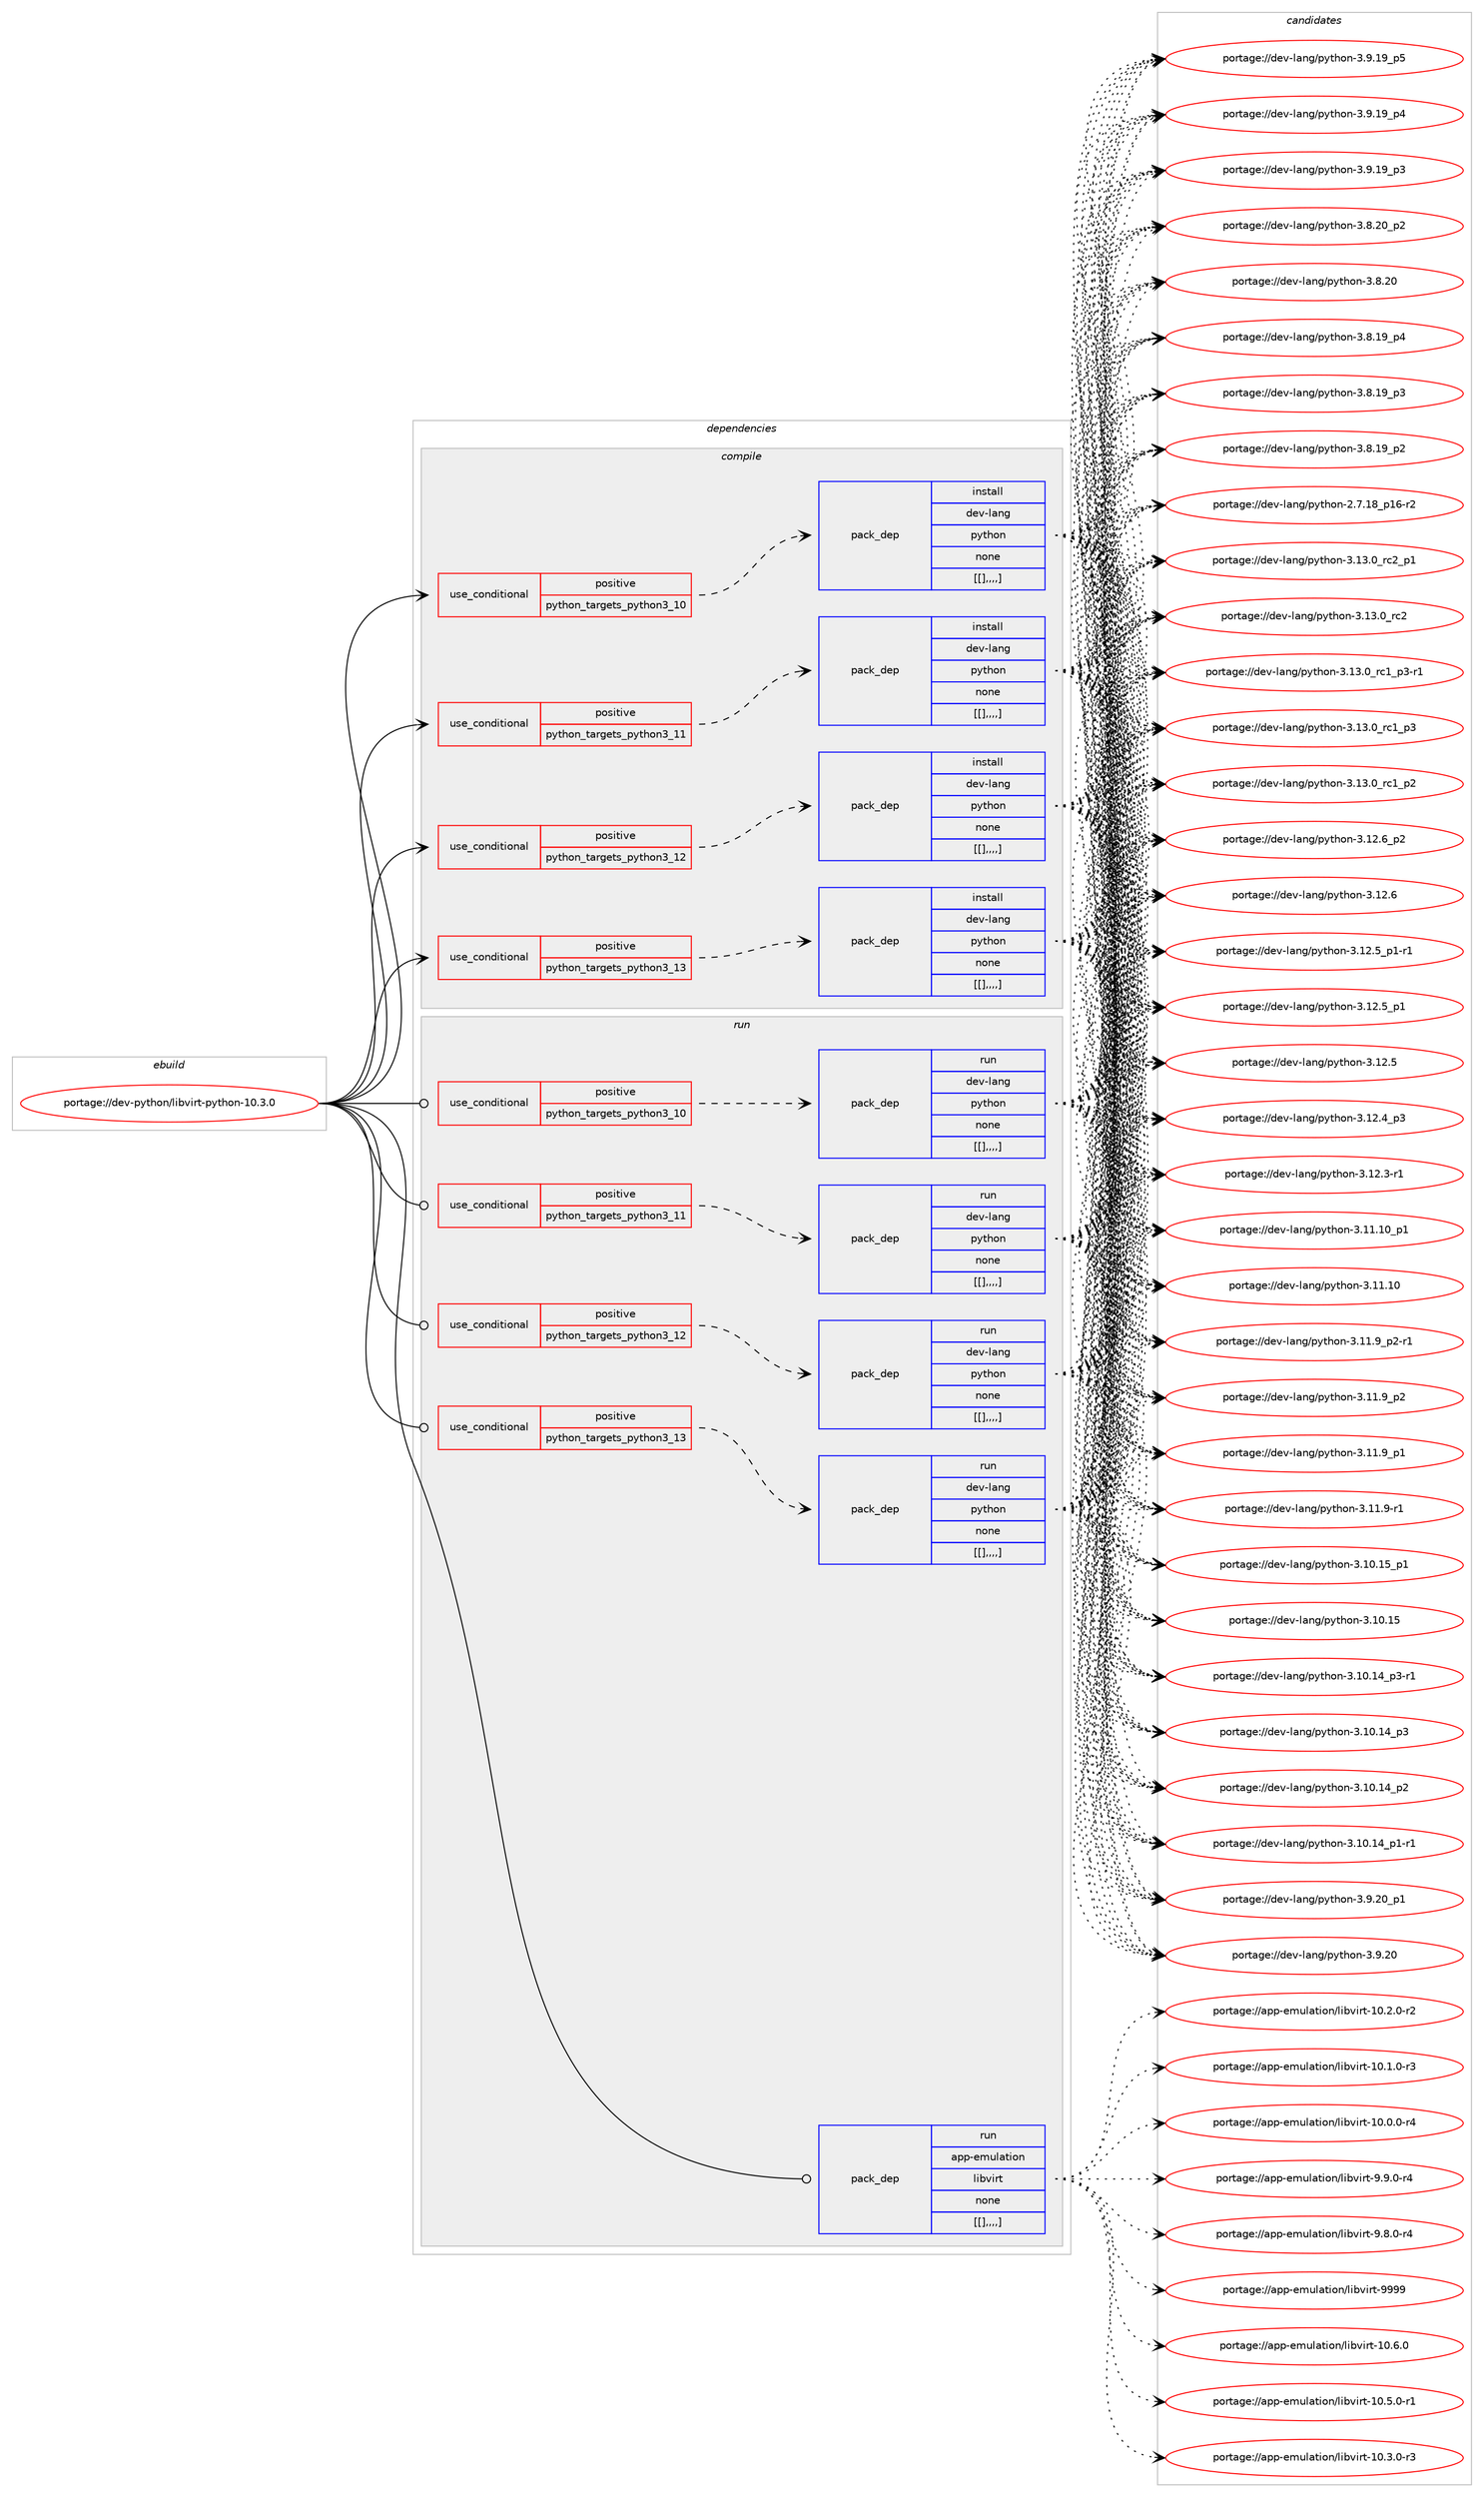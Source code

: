 digraph prolog {

# *************
# Graph options
# *************

newrank=true;
concentrate=true;
compound=true;
graph [rankdir=LR,fontname=Helvetica,fontsize=10,ranksep=1.5];#, ranksep=2.5, nodesep=0.2];
edge  [arrowhead=vee];
node  [fontname=Helvetica,fontsize=10];

# **********
# The ebuild
# **********

subgraph cluster_leftcol {
color=gray;
label=<<i>ebuild</i>>;
id [label="portage://dev-python/libvirt-python-10.3.0", color=red, width=4, href="../dev-python/libvirt-python-10.3.0.svg"];
}

# ****************
# The dependencies
# ****************

subgraph cluster_midcol {
color=gray;
label=<<i>dependencies</i>>;
subgraph cluster_compile {
fillcolor="#eeeeee";
style=filled;
label=<<i>compile</i>>;
subgraph cond35526 {
dependency151965 [label=<<TABLE BORDER="0" CELLBORDER="1" CELLSPACING="0" CELLPADDING="4"><TR><TD ROWSPAN="3" CELLPADDING="10">use_conditional</TD></TR><TR><TD>positive</TD></TR><TR><TD>python_targets_python3_10</TD></TR></TABLE>>, shape=none, color=red];
subgraph pack115225 {
dependency151966 [label=<<TABLE BORDER="0" CELLBORDER="1" CELLSPACING="0" CELLPADDING="4" WIDTH="220"><TR><TD ROWSPAN="6" CELLPADDING="30">pack_dep</TD></TR><TR><TD WIDTH="110">install</TD></TR><TR><TD>dev-lang</TD></TR><TR><TD>python</TD></TR><TR><TD>none</TD></TR><TR><TD>[[],,,,]</TD></TR></TABLE>>, shape=none, color=blue];
}
dependency151965:e -> dependency151966:w [weight=20,style="dashed",arrowhead="vee"];
}
id:e -> dependency151965:w [weight=20,style="solid",arrowhead="vee"];
subgraph cond35527 {
dependency151967 [label=<<TABLE BORDER="0" CELLBORDER="1" CELLSPACING="0" CELLPADDING="4"><TR><TD ROWSPAN="3" CELLPADDING="10">use_conditional</TD></TR><TR><TD>positive</TD></TR><TR><TD>python_targets_python3_11</TD></TR></TABLE>>, shape=none, color=red];
subgraph pack115226 {
dependency151968 [label=<<TABLE BORDER="0" CELLBORDER="1" CELLSPACING="0" CELLPADDING="4" WIDTH="220"><TR><TD ROWSPAN="6" CELLPADDING="30">pack_dep</TD></TR><TR><TD WIDTH="110">install</TD></TR><TR><TD>dev-lang</TD></TR><TR><TD>python</TD></TR><TR><TD>none</TD></TR><TR><TD>[[],,,,]</TD></TR></TABLE>>, shape=none, color=blue];
}
dependency151967:e -> dependency151968:w [weight=20,style="dashed",arrowhead="vee"];
}
id:e -> dependency151967:w [weight=20,style="solid",arrowhead="vee"];
subgraph cond35528 {
dependency151969 [label=<<TABLE BORDER="0" CELLBORDER="1" CELLSPACING="0" CELLPADDING="4"><TR><TD ROWSPAN="3" CELLPADDING="10">use_conditional</TD></TR><TR><TD>positive</TD></TR><TR><TD>python_targets_python3_12</TD></TR></TABLE>>, shape=none, color=red];
subgraph pack115227 {
dependency151970 [label=<<TABLE BORDER="0" CELLBORDER="1" CELLSPACING="0" CELLPADDING="4" WIDTH="220"><TR><TD ROWSPAN="6" CELLPADDING="30">pack_dep</TD></TR><TR><TD WIDTH="110">install</TD></TR><TR><TD>dev-lang</TD></TR><TR><TD>python</TD></TR><TR><TD>none</TD></TR><TR><TD>[[],,,,]</TD></TR></TABLE>>, shape=none, color=blue];
}
dependency151969:e -> dependency151970:w [weight=20,style="dashed",arrowhead="vee"];
}
id:e -> dependency151969:w [weight=20,style="solid",arrowhead="vee"];
subgraph cond35529 {
dependency151971 [label=<<TABLE BORDER="0" CELLBORDER="1" CELLSPACING="0" CELLPADDING="4"><TR><TD ROWSPAN="3" CELLPADDING="10">use_conditional</TD></TR><TR><TD>positive</TD></TR><TR><TD>python_targets_python3_13</TD></TR></TABLE>>, shape=none, color=red];
subgraph pack115228 {
dependency151972 [label=<<TABLE BORDER="0" CELLBORDER="1" CELLSPACING="0" CELLPADDING="4" WIDTH="220"><TR><TD ROWSPAN="6" CELLPADDING="30">pack_dep</TD></TR><TR><TD WIDTH="110">install</TD></TR><TR><TD>dev-lang</TD></TR><TR><TD>python</TD></TR><TR><TD>none</TD></TR><TR><TD>[[],,,,]</TD></TR></TABLE>>, shape=none, color=blue];
}
dependency151971:e -> dependency151972:w [weight=20,style="dashed",arrowhead="vee"];
}
id:e -> dependency151971:w [weight=20,style="solid",arrowhead="vee"];
}
subgraph cluster_compileandrun {
fillcolor="#eeeeee";
style=filled;
label=<<i>compile and run</i>>;
}
subgraph cluster_run {
fillcolor="#eeeeee";
style=filled;
label=<<i>run</i>>;
subgraph cond35530 {
dependency151973 [label=<<TABLE BORDER="0" CELLBORDER="1" CELLSPACING="0" CELLPADDING="4"><TR><TD ROWSPAN="3" CELLPADDING="10">use_conditional</TD></TR><TR><TD>positive</TD></TR><TR><TD>python_targets_python3_10</TD></TR></TABLE>>, shape=none, color=red];
subgraph pack115229 {
dependency151974 [label=<<TABLE BORDER="0" CELLBORDER="1" CELLSPACING="0" CELLPADDING="4" WIDTH="220"><TR><TD ROWSPAN="6" CELLPADDING="30">pack_dep</TD></TR><TR><TD WIDTH="110">run</TD></TR><TR><TD>dev-lang</TD></TR><TR><TD>python</TD></TR><TR><TD>none</TD></TR><TR><TD>[[],,,,]</TD></TR></TABLE>>, shape=none, color=blue];
}
dependency151973:e -> dependency151974:w [weight=20,style="dashed",arrowhead="vee"];
}
id:e -> dependency151973:w [weight=20,style="solid",arrowhead="odot"];
subgraph cond35531 {
dependency151975 [label=<<TABLE BORDER="0" CELLBORDER="1" CELLSPACING="0" CELLPADDING="4"><TR><TD ROWSPAN="3" CELLPADDING="10">use_conditional</TD></TR><TR><TD>positive</TD></TR><TR><TD>python_targets_python3_11</TD></TR></TABLE>>, shape=none, color=red];
subgraph pack115230 {
dependency151976 [label=<<TABLE BORDER="0" CELLBORDER="1" CELLSPACING="0" CELLPADDING="4" WIDTH="220"><TR><TD ROWSPAN="6" CELLPADDING="30">pack_dep</TD></TR><TR><TD WIDTH="110">run</TD></TR><TR><TD>dev-lang</TD></TR><TR><TD>python</TD></TR><TR><TD>none</TD></TR><TR><TD>[[],,,,]</TD></TR></TABLE>>, shape=none, color=blue];
}
dependency151975:e -> dependency151976:w [weight=20,style="dashed",arrowhead="vee"];
}
id:e -> dependency151975:w [weight=20,style="solid",arrowhead="odot"];
subgraph cond35532 {
dependency151977 [label=<<TABLE BORDER="0" CELLBORDER="1" CELLSPACING="0" CELLPADDING="4"><TR><TD ROWSPAN="3" CELLPADDING="10">use_conditional</TD></TR><TR><TD>positive</TD></TR><TR><TD>python_targets_python3_12</TD></TR></TABLE>>, shape=none, color=red];
subgraph pack115231 {
dependency151978 [label=<<TABLE BORDER="0" CELLBORDER="1" CELLSPACING="0" CELLPADDING="4" WIDTH="220"><TR><TD ROWSPAN="6" CELLPADDING="30">pack_dep</TD></TR><TR><TD WIDTH="110">run</TD></TR><TR><TD>dev-lang</TD></TR><TR><TD>python</TD></TR><TR><TD>none</TD></TR><TR><TD>[[],,,,]</TD></TR></TABLE>>, shape=none, color=blue];
}
dependency151977:e -> dependency151978:w [weight=20,style="dashed",arrowhead="vee"];
}
id:e -> dependency151977:w [weight=20,style="solid",arrowhead="odot"];
subgraph cond35533 {
dependency151979 [label=<<TABLE BORDER="0" CELLBORDER="1" CELLSPACING="0" CELLPADDING="4"><TR><TD ROWSPAN="3" CELLPADDING="10">use_conditional</TD></TR><TR><TD>positive</TD></TR><TR><TD>python_targets_python3_13</TD></TR></TABLE>>, shape=none, color=red];
subgraph pack115232 {
dependency151980 [label=<<TABLE BORDER="0" CELLBORDER="1" CELLSPACING="0" CELLPADDING="4" WIDTH="220"><TR><TD ROWSPAN="6" CELLPADDING="30">pack_dep</TD></TR><TR><TD WIDTH="110">run</TD></TR><TR><TD>dev-lang</TD></TR><TR><TD>python</TD></TR><TR><TD>none</TD></TR><TR><TD>[[],,,,]</TD></TR></TABLE>>, shape=none, color=blue];
}
dependency151979:e -> dependency151980:w [weight=20,style="dashed",arrowhead="vee"];
}
id:e -> dependency151979:w [weight=20,style="solid",arrowhead="odot"];
subgraph pack115233 {
dependency151981 [label=<<TABLE BORDER="0" CELLBORDER="1" CELLSPACING="0" CELLPADDING="4" WIDTH="220"><TR><TD ROWSPAN="6" CELLPADDING="30">pack_dep</TD></TR><TR><TD WIDTH="110">run</TD></TR><TR><TD>app-emulation</TD></TR><TR><TD>libvirt</TD></TR><TR><TD>none</TD></TR><TR><TD>[[],,,,]</TD></TR></TABLE>>, shape=none, color=blue];
}
id:e -> dependency151981:w [weight=20,style="solid",arrowhead="odot"];
}
}

# **************
# The candidates
# **************

subgraph cluster_choices {
rank=same;
color=gray;
label=<<i>candidates</i>>;

subgraph choice115225 {
color=black;
nodesep=1;
choice100101118451089711010347112121116104111110455146495146489511499509511249 [label="portage://dev-lang/python-3.13.0_rc2_p1", color=red, width=4,href="../dev-lang/python-3.13.0_rc2_p1.svg"];
choice10010111845108971101034711212111610411111045514649514648951149950 [label="portage://dev-lang/python-3.13.0_rc2", color=red, width=4,href="../dev-lang/python-3.13.0_rc2.svg"];
choice1001011184510897110103471121211161041111104551464951464895114994995112514511449 [label="portage://dev-lang/python-3.13.0_rc1_p3-r1", color=red, width=4,href="../dev-lang/python-3.13.0_rc1_p3-r1.svg"];
choice100101118451089711010347112121116104111110455146495146489511499499511251 [label="portage://dev-lang/python-3.13.0_rc1_p3", color=red, width=4,href="../dev-lang/python-3.13.0_rc1_p3.svg"];
choice100101118451089711010347112121116104111110455146495146489511499499511250 [label="portage://dev-lang/python-3.13.0_rc1_p2", color=red, width=4,href="../dev-lang/python-3.13.0_rc1_p2.svg"];
choice100101118451089711010347112121116104111110455146495046549511250 [label="portage://dev-lang/python-3.12.6_p2", color=red, width=4,href="../dev-lang/python-3.12.6_p2.svg"];
choice10010111845108971101034711212111610411111045514649504654 [label="portage://dev-lang/python-3.12.6", color=red, width=4,href="../dev-lang/python-3.12.6.svg"];
choice1001011184510897110103471121211161041111104551464950465395112494511449 [label="portage://dev-lang/python-3.12.5_p1-r1", color=red, width=4,href="../dev-lang/python-3.12.5_p1-r1.svg"];
choice100101118451089711010347112121116104111110455146495046539511249 [label="portage://dev-lang/python-3.12.5_p1", color=red, width=4,href="../dev-lang/python-3.12.5_p1.svg"];
choice10010111845108971101034711212111610411111045514649504653 [label="portage://dev-lang/python-3.12.5", color=red, width=4,href="../dev-lang/python-3.12.5.svg"];
choice100101118451089711010347112121116104111110455146495046529511251 [label="portage://dev-lang/python-3.12.4_p3", color=red, width=4,href="../dev-lang/python-3.12.4_p3.svg"];
choice100101118451089711010347112121116104111110455146495046514511449 [label="portage://dev-lang/python-3.12.3-r1", color=red, width=4,href="../dev-lang/python-3.12.3-r1.svg"];
choice10010111845108971101034711212111610411111045514649494649489511249 [label="portage://dev-lang/python-3.11.10_p1", color=red, width=4,href="../dev-lang/python-3.11.10_p1.svg"];
choice1001011184510897110103471121211161041111104551464949464948 [label="portage://dev-lang/python-3.11.10", color=red, width=4,href="../dev-lang/python-3.11.10.svg"];
choice1001011184510897110103471121211161041111104551464949465795112504511449 [label="portage://dev-lang/python-3.11.9_p2-r1", color=red, width=4,href="../dev-lang/python-3.11.9_p2-r1.svg"];
choice100101118451089711010347112121116104111110455146494946579511250 [label="portage://dev-lang/python-3.11.9_p2", color=red, width=4,href="../dev-lang/python-3.11.9_p2.svg"];
choice100101118451089711010347112121116104111110455146494946579511249 [label="portage://dev-lang/python-3.11.9_p1", color=red, width=4,href="../dev-lang/python-3.11.9_p1.svg"];
choice100101118451089711010347112121116104111110455146494946574511449 [label="portage://dev-lang/python-3.11.9-r1", color=red, width=4,href="../dev-lang/python-3.11.9-r1.svg"];
choice10010111845108971101034711212111610411111045514649484649539511249 [label="portage://dev-lang/python-3.10.15_p1", color=red, width=4,href="../dev-lang/python-3.10.15_p1.svg"];
choice1001011184510897110103471121211161041111104551464948464953 [label="portage://dev-lang/python-3.10.15", color=red, width=4,href="../dev-lang/python-3.10.15.svg"];
choice100101118451089711010347112121116104111110455146494846495295112514511449 [label="portage://dev-lang/python-3.10.14_p3-r1", color=red, width=4,href="../dev-lang/python-3.10.14_p3-r1.svg"];
choice10010111845108971101034711212111610411111045514649484649529511251 [label="portage://dev-lang/python-3.10.14_p3", color=red, width=4,href="../dev-lang/python-3.10.14_p3.svg"];
choice10010111845108971101034711212111610411111045514649484649529511250 [label="portage://dev-lang/python-3.10.14_p2", color=red, width=4,href="../dev-lang/python-3.10.14_p2.svg"];
choice100101118451089711010347112121116104111110455146494846495295112494511449 [label="portage://dev-lang/python-3.10.14_p1-r1", color=red, width=4,href="../dev-lang/python-3.10.14_p1-r1.svg"];
choice100101118451089711010347112121116104111110455146574650489511249 [label="portage://dev-lang/python-3.9.20_p1", color=red, width=4,href="../dev-lang/python-3.9.20_p1.svg"];
choice10010111845108971101034711212111610411111045514657465048 [label="portage://dev-lang/python-3.9.20", color=red, width=4,href="../dev-lang/python-3.9.20.svg"];
choice100101118451089711010347112121116104111110455146574649579511253 [label="portage://dev-lang/python-3.9.19_p5", color=red, width=4,href="../dev-lang/python-3.9.19_p5.svg"];
choice100101118451089711010347112121116104111110455146574649579511252 [label="portage://dev-lang/python-3.9.19_p4", color=red, width=4,href="../dev-lang/python-3.9.19_p4.svg"];
choice100101118451089711010347112121116104111110455146574649579511251 [label="portage://dev-lang/python-3.9.19_p3", color=red, width=4,href="../dev-lang/python-3.9.19_p3.svg"];
choice100101118451089711010347112121116104111110455146564650489511250 [label="portage://dev-lang/python-3.8.20_p2", color=red, width=4,href="../dev-lang/python-3.8.20_p2.svg"];
choice10010111845108971101034711212111610411111045514656465048 [label="portage://dev-lang/python-3.8.20", color=red, width=4,href="../dev-lang/python-3.8.20.svg"];
choice100101118451089711010347112121116104111110455146564649579511252 [label="portage://dev-lang/python-3.8.19_p4", color=red, width=4,href="../dev-lang/python-3.8.19_p4.svg"];
choice100101118451089711010347112121116104111110455146564649579511251 [label="portage://dev-lang/python-3.8.19_p3", color=red, width=4,href="../dev-lang/python-3.8.19_p3.svg"];
choice100101118451089711010347112121116104111110455146564649579511250 [label="portage://dev-lang/python-3.8.19_p2", color=red, width=4,href="../dev-lang/python-3.8.19_p2.svg"];
choice100101118451089711010347112121116104111110455046554649569511249544511450 [label="portage://dev-lang/python-2.7.18_p16-r2", color=red, width=4,href="../dev-lang/python-2.7.18_p16-r2.svg"];
dependency151966:e -> choice100101118451089711010347112121116104111110455146495146489511499509511249:w [style=dotted,weight="100"];
dependency151966:e -> choice10010111845108971101034711212111610411111045514649514648951149950:w [style=dotted,weight="100"];
dependency151966:e -> choice1001011184510897110103471121211161041111104551464951464895114994995112514511449:w [style=dotted,weight="100"];
dependency151966:e -> choice100101118451089711010347112121116104111110455146495146489511499499511251:w [style=dotted,weight="100"];
dependency151966:e -> choice100101118451089711010347112121116104111110455146495146489511499499511250:w [style=dotted,weight="100"];
dependency151966:e -> choice100101118451089711010347112121116104111110455146495046549511250:w [style=dotted,weight="100"];
dependency151966:e -> choice10010111845108971101034711212111610411111045514649504654:w [style=dotted,weight="100"];
dependency151966:e -> choice1001011184510897110103471121211161041111104551464950465395112494511449:w [style=dotted,weight="100"];
dependency151966:e -> choice100101118451089711010347112121116104111110455146495046539511249:w [style=dotted,weight="100"];
dependency151966:e -> choice10010111845108971101034711212111610411111045514649504653:w [style=dotted,weight="100"];
dependency151966:e -> choice100101118451089711010347112121116104111110455146495046529511251:w [style=dotted,weight="100"];
dependency151966:e -> choice100101118451089711010347112121116104111110455146495046514511449:w [style=dotted,weight="100"];
dependency151966:e -> choice10010111845108971101034711212111610411111045514649494649489511249:w [style=dotted,weight="100"];
dependency151966:e -> choice1001011184510897110103471121211161041111104551464949464948:w [style=dotted,weight="100"];
dependency151966:e -> choice1001011184510897110103471121211161041111104551464949465795112504511449:w [style=dotted,weight="100"];
dependency151966:e -> choice100101118451089711010347112121116104111110455146494946579511250:w [style=dotted,weight="100"];
dependency151966:e -> choice100101118451089711010347112121116104111110455146494946579511249:w [style=dotted,weight="100"];
dependency151966:e -> choice100101118451089711010347112121116104111110455146494946574511449:w [style=dotted,weight="100"];
dependency151966:e -> choice10010111845108971101034711212111610411111045514649484649539511249:w [style=dotted,weight="100"];
dependency151966:e -> choice1001011184510897110103471121211161041111104551464948464953:w [style=dotted,weight="100"];
dependency151966:e -> choice100101118451089711010347112121116104111110455146494846495295112514511449:w [style=dotted,weight="100"];
dependency151966:e -> choice10010111845108971101034711212111610411111045514649484649529511251:w [style=dotted,weight="100"];
dependency151966:e -> choice10010111845108971101034711212111610411111045514649484649529511250:w [style=dotted,weight="100"];
dependency151966:e -> choice100101118451089711010347112121116104111110455146494846495295112494511449:w [style=dotted,weight="100"];
dependency151966:e -> choice100101118451089711010347112121116104111110455146574650489511249:w [style=dotted,weight="100"];
dependency151966:e -> choice10010111845108971101034711212111610411111045514657465048:w [style=dotted,weight="100"];
dependency151966:e -> choice100101118451089711010347112121116104111110455146574649579511253:w [style=dotted,weight="100"];
dependency151966:e -> choice100101118451089711010347112121116104111110455146574649579511252:w [style=dotted,weight="100"];
dependency151966:e -> choice100101118451089711010347112121116104111110455146574649579511251:w [style=dotted,weight="100"];
dependency151966:e -> choice100101118451089711010347112121116104111110455146564650489511250:w [style=dotted,weight="100"];
dependency151966:e -> choice10010111845108971101034711212111610411111045514656465048:w [style=dotted,weight="100"];
dependency151966:e -> choice100101118451089711010347112121116104111110455146564649579511252:w [style=dotted,weight="100"];
dependency151966:e -> choice100101118451089711010347112121116104111110455146564649579511251:w [style=dotted,weight="100"];
dependency151966:e -> choice100101118451089711010347112121116104111110455146564649579511250:w [style=dotted,weight="100"];
dependency151966:e -> choice100101118451089711010347112121116104111110455046554649569511249544511450:w [style=dotted,weight="100"];
}
subgraph choice115226 {
color=black;
nodesep=1;
choice100101118451089711010347112121116104111110455146495146489511499509511249 [label="portage://dev-lang/python-3.13.0_rc2_p1", color=red, width=4,href="../dev-lang/python-3.13.0_rc2_p1.svg"];
choice10010111845108971101034711212111610411111045514649514648951149950 [label="portage://dev-lang/python-3.13.0_rc2", color=red, width=4,href="../dev-lang/python-3.13.0_rc2.svg"];
choice1001011184510897110103471121211161041111104551464951464895114994995112514511449 [label="portage://dev-lang/python-3.13.0_rc1_p3-r1", color=red, width=4,href="../dev-lang/python-3.13.0_rc1_p3-r1.svg"];
choice100101118451089711010347112121116104111110455146495146489511499499511251 [label="portage://dev-lang/python-3.13.0_rc1_p3", color=red, width=4,href="../dev-lang/python-3.13.0_rc1_p3.svg"];
choice100101118451089711010347112121116104111110455146495146489511499499511250 [label="portage://dev-lang/python-3.13.0_rc1_p2", color=red, width=4,href="../dev-lang/python-3.13.0_rc1_p2.svg"];
choice100101118451089711010347112121116104111110455146495046549511250 [label="portage://dev-lang/python-3.12.6_p2", color=red, width=4,href="../dev-lang/python-3.12.6_p2.svg"];
choice10010111845108971101034711212111610411111045514649504654 [label="portage://dev-lang/python-3.12.6", color=red, width=4,href="../dev-lang/python-3.12.6.svg"];
choice1001011184510897110103471121211161041111104551464950465395112494511449 [label="portage://dev-lang/python-3.12.5_p1-r1", color=red, width=4,href="../dev-lang/python-3.12.5_p1-r1.svg"];
choice100101118451089711010347112121116104111110455146495046539511249 [label="portage://dev-lang/python-3.12.5_p1", color=red, width=4,href="../dev-lang/python-3.12.5_p1.svg"];
choice10010111845108971101034711212111610411111045514649504653 [label="portage://dev-lang/python-3.12.5", color=red, width=4,href="../dev-lang/python-3.12.5.svg"];
choice100101118451089711010347112121116104111110455146495046529511251 [label="portage://dev-lang/python-3.12.4_p3", color=red, width=4,href="../dev-lang/python-3.12.4_p3.svg"];
choice100101118451089711010347112121116104111110455146495046514511449 [label="portage://dev-lang/python-3.12.3-r1", color=red, width=4,href="../dev-lang/python-3.12.3-r1.svg"];
choice10010111845108971101034711212111610411111045514649494649489511249 [label="portage://dev-lang/python-3.11.10_p1", color=red, width=4,href="../dev-lang/python-3.11.10_p1.svg"];
choice1001011184510897110103471121211161041111104551464949464948 [label="portage://dev-lang/python-3.11.10", color=red, width=4,href="../dev-lang/python-3.11.10.svg"];
choice1001011184510897110103471121211161041111104551464949465795112504511449 [label="portage://dev-lang/python-3.11.9_p2-r1", color=red, width=4,href="../dev-lang/python-3.11.9_p2-r1.svg"];
choice100101118451089711010347112121116104111110455146494946579511250 [label="portage://dev-lang/python-3.11.9_p2", color=red, width=4,href="../dev-lang/python-3.11.9_p2.svg"];
choice100101118451089711010347112121116104111110455146494946579511249 [label="portage://dev-lang/python-3.11.9_p1", color=red, width=4,href="../dev-lang/python-3.11.9_p1.svg"];
choice100101118451089711010347112121116104111110455146494946574511449 [label="portage://dev-lang/python-3.11.9-r1", color=red, width=4,href="../dev-lang/python-3.11.9-r1.svg"];
choice10010111845108971101034711212111610411111045514649484649539511249 [label="portage://dev-lang/python-3.10.15_p1", color=red, width=4,href="../dev-lang/python-3.10.15_p1.svg"];
choice1001011184510897110103471121211161041111104551464948464953 [label="portage://dev-lang/python-3.10.15", color=red, width=4,href="../dev-lang/python-3.10.15.svg"];
choice100101118451089711010347112121116104111110455146494846495295112514511449 [label="portage://dev-lang/python-3.10.14_p3-r1", color=red, width=4,href="../dev-lang/python-3.10.14_p3-r1.svg"];
choice10010111845108971101034711212111610411111045514649484649529511251 [label="portage://dev-lang/python-3.10.14_p3", color=red, width=4,href="../dev-lang/python-3.10.14_p3.svg"];
choice10010111845108971101034711212111610411111045514649484649529511250 [label="portage://dev-lang/python-3.10.14_p2", color=red, width=4,href="../dev-lang/python-3.10.14_p2.svg"];
choice100101118451089711010347112121116104111110455146494846495295112494511449 [label="portage://dev-lang/python-3.10.14_p1-r1", color=red, width=4,href="../dev-lang/python-3.10.14_p1-r1.svg"];
choice100101118451089711010347112121116104111110455146574650489511249 [label="portage://dev-lang/python-3.9.20_p1", color=red, width=4,href="../dev-lang/python-3.9.20_p1.svg"];
choice10010111845108971101034711212111610411111045514657465048 [label="portage://dev-lang/python-3.9.20", color=red, width=4,href="../dev-lang/python-3.9.20.svg"];
choice100101118451089711010347112121116104111110455146574649579511253 [label="portage://dev-lang/python-3.9.19_p5", color=red, width=4,href="../dev-lang/python-3.9.19_p5.svg"];
choice100101118451089711010347112121116104111110455146574649579511252 [label="portage://dev-lang/python-3.9.19_p4", color=red, width=4,href="../dev-lang/python-3.9.19_p4.svg"];
choice100101118451089711010347112121116104111110455146574649579511251 [label="portage://dev-lang/python-3.9.19_p3", color=red, width=4,href="../dev-lang/python-3.9.19_p3.svg"];
choice100101118451089711010347112121116104111110455146564650489511250 [label="portage://dev-lang/python-3.8.20_p2", color=red, width=4,href="../dev-lang/python-3.8.20_p2.svg"];
choice10010111845108971101034711212111610411111045514656465048 [label="portage://dev-lang/python-3.8.20", color=red, width=4,href="../dev-lang/python-3.8.20.svg"];
choice100101118451089711010347112121116104111110455146564649579511252 [label="portage://dev-lang/python-3.8.19_p4", color=red, width=4,href="../dev-lang/python-3.8.19_p4.svg"];
choice100101118451089711010347112121116104111110455146564649579511251 [label="portage://dev-lang/python-3.8.19_p3", color=red, width=4,href="../dev-lang/python-3.8.19_p3.svg"];
choice100101118451089711010347112121116104111110455146564649579511250 [label="portage://dev-lang/python-3.8.19_p2", color=red, width=4,href="../dev-lang/python-3.8.19_p2.svg"];
choice100101118451089711010347112121116104111110455046554649569511249544511450 [label="portage://dev-lang/python-2.7.18_p16-r2", color=red, width=4,href="../dev-lang/python-2.7.18_p16-r2.svg"];
dependency151968:e -> choice100101118451089711010347112121116104111110455146495146489511499509511249:w [style=dotted,weight="100"];
dependency151968:e -> choice10010111845108971101034711212111610411111045514649514648951149950:w [style=dotted,weight="100"];
dependency151968:e -> choice1001011184510897110103471121211161041111104551464951464895114994995112514511449:w [style=dotted,weight="100"];
dependency151968:e -> choice100101118451089711010347112121116104111110455146495146489511499499511251:w [style=dotted,weight="100"];
dependency151968:e -> choice100101118451089711010347112121116104111110455146495146489511499499511250:w [style=dotted,weight="100"];
dependency151968:e -> choice100101118451089711010347112121116104111110455146495046549511250:w [style=dotted,weight="100"];
dependency151968:e -> choice10010111845108971101034711212111610411111045514649504654:w [style=dotted,weight="100"];
dependency151968:e -> choice1001011184510897110103471121211161041111104551464950465395112494511449:w [style=dotted,weight="100"];
dependency151968:e -> choice100101118451089711010347112121116104111110455146495046539511249:w [style=dotted,weight="100"];
dependency151968:e -> choice10010111845108971101034711212111610411111045514649504653:w [style=dotted,weight="100"];
dependency151968:e -> choice100101118451089711010347112121116104111110455146495046529511251:w [style=dotted,weight="100"];
dependency151968:e -> choice100101118451089711010347112121116104111110455146495046514511449:w [style=dotted,weight="100"];
dependency151968:e -> choice10010111845108971101034711212111610411111045514649494649489511249:w [style=dotted,weight="100"];
dependency151968:e -> choice1001011184510897110103471121211161041111104551464949464948:w [style=dotted,weight="100"];
dependency151968:e -> choice1001011184510897110103471121211161041111104551464949465795112504511449:w [style=dotted,weight="100"];
dependency151968:e -> choice100101118451089711010347112121116104111110455146494946579511250:w [style=dotted,weight="100"];
dependency151968:e -> choice100101118451089711010347112121116104111110455146494946579511249:w [style=dotted,weight="100"];
dependency151968:e -> choice100101118451089711010347112121116104111110455146494946574511449:w [style=dotted,weight="100"];
dependency151968:e -> choice10010111845108971101034711212111610411111045514649484649539511249:w [style=dotted,weight="100"];
dependency151968:e -> choice1001011184510897110103471121211161041111104551464948464953:w [style=dotted,weight="100"];
dependency151968:e -> choice100101118451089711010347112121116104111110455146494846495295112514511449:w [style=dotted,weight="100"];
dependency151968:e -> choice10010111845108971101034711212111610411111045514649484649529511251:w [style=dotted,weight="100"];
dependency151968:e -> choice10010111845108971101034711212111610411111045514649484649529511250:w [style=dotted,weight="100"];
dependency151968:e -> choice100101118451089711010347112121116104111110455146494846495295112494511449:w [style=dotted,weight="100"];
dependency151968:e -> choice100101118451089711010347112121116104111110455146574650489511249:w [style=dotted,weight="100"];
dependency151968:e -> choice10010111845108971101034711212111610411111045514657465048:w [style=dotted,weight="100"];
dependency151968:e -> choice100101118451089711010347112121116104111110455146574649579511253:w [style=dotted,weight="100"];
dependency151968:e -> choice100101118451089711010347112121116104111110455146574649579511252:w [style=dotted,weight="100"];
dependency151968:e -> choice100101118451089711010347112121116104111110455146574649579511251:w [style=dotted,weight="100"];
dependency151968:e -> choice100101118451089711010347112121116104111110455146564650489511250:w [style=dotted,weight="100"];
dependency151968:e -> choice10010111845108971101034711212111610411111045514656465048:w [style=dotted,weight="100"];
dependency151968:e -> choice100101118451089711010347112121116104111110455146564649579511252:w [style=dotted,weight="100"];
dependency151968:e -> choice100101118451089711010347112121116104111110455146564649579511251:w [style=dotted,weight="100"];
dependency151968:e -> choice100101118451089711010347112121116104111110455146564649579511250:w [style=dotted,weight="100"];
dependency151968:e -> choice100101118451089711010347112121116104111110455046554649569511249544511450:w [style=dotted,weight="100"];
}
subgraph choice115227 {
color=black;
nodesep=1;
choice100101118451089711010347112121116104111110455146495146489511499509511249 [label="portage://dev-lang/python-3.13.0_rc2_p1", color=red, width=4,href="../dev-lang/python-3.13.0_rc2_p1.svg"];
choice10010111845108971101034711212111610411111045514649514648951149950 [label="portage://dev-lang/python-3.13.0_rc2", color=red, width=4,href="../dev-lang/python-3.13.0_rc2.svg"];
choice1001011184510897110103471121211161041111104551464951464895114994995112514511449 [label="portage://dev-lang/python-3.13.0_rc1_p3-r1", color=red, width=4,href="../dev-lang/python-3.13.0_rc1_p3-r1.svg"];
choice100101118451089711010347112121116104111110455146495146489511499499511251 [label="portage://dev-lang/python-3.13.0_rc1_p3", color=red, width=4,href="../dev-lang/python-3.13.0_rc1_p3.svg"];
choice100101118451089711010347112121116104111110455146495146489511499499511250 [label="portage://dev-lang/python-3.13.0_rc1_p2", color=red, width=4,href="../dev-lang/python-3.13.0_rc1_p2.svg"];
choice100101118451089711010347112121116104111110455146495046549511250 [label="portage://dev-lang/python-3.12.6_p2", color=red, width=4,href="../dev-lang/python-3.12.6_p2.svg"];
choice10010111845108971101034711212111610411111045514649504654 [label="portage://dev-lang/python-3.12.6", color=red, width=4,href="../dev-lang/python-3.12.6.svg"];
choice1001011184510897110103471121211161041111104551464950465395112494511449 [label="portage://dev-lang/python-3.12.5_p1-r1", color=red, width=4,href="../dev-lang/python-3.12.5_p1-r1.svg"];
choice100101118451089711010347112121116104111110455146495046539511249 [label="portage://dev-lang/python-3.12.5_p1", color=red, width=4,href="../dev-lang/python-3.12.5_p1.svg"];
choice10010111845108971101034711212111610411111045514649504653 [label="portage://dev-lang/python-3.12.5", color=red, width=4,href="../dev-lang/python-3.12.5.svg"];
choice100101118451089711010347112121116104111110455146495046529511251 [label="portage://dev-lang/python-3.12.4_p3", color=red, width=4,href="../dev-lang/python-3.12.4_p3.svg"];
choice100101118451089711010347112121116104111110455146495046514511449 [label="portage://dev-lang/python-3.12.3-r1", color=red, width=4,href="../dev-lang/python-3.12.3-r1.svg"];
choice10010111845108971101034711212111610411111045514649494649489511249 [label="portage://dev-lang/python-3.11.10_p1", color=red, width=4,href="../dev-lang/python-3.11.10_p1.svg"];
choice1001011184510897110103471121211161041111104551464949464948 [label="portage://dev-lang/python-3.11.10", color=red, width=4,href="../dev-lang/python-3.11.10.svg"];
choice1001011184510897110103471121211161041111104551464949465795112504511449 [label="portage://dev-lang/python-3.11.9_p2-r1", color=red, width=4,href="../dev-lang/python-3.11.9_p2-r1.svg"];
choice100101118451089711010347112121116104111110455146494946579511250 [label="portage://dev-lang/python-3.11.9_p2", color=red, width=4,href="../dev-lang/python-3.11.9_p2.svg"];
choice100101118451089711010347112121116104111110455146494946579511249 [label="portage://dev-lang/python-3.11.9_p1", color=red, width=4,href="../dev-lang/python-3.11.9_p1.svg"];
choice100101118451089711010347112121116104111110455146494946574511449 [label="portage://dev-lang/python-3.11.9-r1", color=red, width=4,href="../dev-lang/python-3.11.9-r1.svg"];
choice10010111845108971101034711212111610411111045514649484649539511249 [label="portage://dev-lang/python-3.10.15_p1", color=red, width=4,href="../dev-lang/python-3.10.15_p1.svg"];
choice1001011184510897110103471121211161041111104551464948464953 [label="portage://dev-lang/python-3.10.15", color=red, width=4,href="../dev-lang/python-3.10.15.svg"];
choice100101118451089711010347112121116104111110455146494846495295112514511449 [label="portage://dev-lang/python-3.10.14_p3-r1", color=red, width=4,href="../dev-lang/python-3.10.14_p3-r1.svg"];
choice10010111845108971101034711212111610411111045514649484649529511251 [label="portage://dev-lang/python-3.10.14_p3", color=red, width=4,href="../dev-lang/python-3.10.14_p3.svg"];
choice10010111845108971101034711212111610411111045514649484649529511250 [label="portage://dev-lang/python-3.10.14_p2", color=red, width=4,href="../dev-lang/python-3.10.14_p2.svg"];
choice100101118451089711010347112121116104111110455146494846495295112494511449 [label="portage://dev-lang/python-3.10.14_p1-r1", color=red, width=4,href="../dev-lang/python-3.10.14_p1-r1.svg"];
choice100101118451089711010347112121116104111110455146574650489511249 [label="portage://dev-lang/python-3.9.20_p1", color=red, width=4,href="../dev-lang/python-3.9.20_p1.svg"];
choice10010111845108971101034711212111610411111045514657465048 [label="portage://dev-lang/python-3.9.20", color=red, width=4,href="../dev-lang/python-3.9.20.svg"];
choice100101118451089711010347112121116104111110455146574649579511253 [label="portage://dev-lang/python-3.9.19_p5", color=red, width=4,href="../dev-lang/python-3.9.19_p5.svg"];
choice100101118451089711010347112121116104111110455146574649579511252 [label="portage://dev-lang/python-3.9.19_p4", color=red, width=4,href="../dev-lang/python-3.9.19_p4.svg"];
choice100101118451089711010347112121116104111110455146574649579511251 [label="portage://dev-lang/python-3.9.19_p3", color=red, width=4,href="../dev-lang/python-3.9.19_p3.svg"];
choice100101118451089711010347112121116104111110455146564650489511250 [label="portage://dev-lang/python-3.8.20_p2", color=red, width=4,href="../dev-lang/python-3.8.20_p2.svg"];
choice10010111845108971101034711212111610411111045514656465048 [label="portage://dev-lang/python-3.8.20", color=red, width=4,href="../dev-lang/python-3.8.20.svg"];
choice100101118451089711010347112121116104111110455146564649579511252 [label="portage://dev-lang/python-3.8.19_p4", color=red, width=4,href="../dev-lang/python-3.8.19_p4.svg"];
choice100101118451089711010347112121116104111110455146564649579511251 [label="portage://dev-lang/python-3.8.19_p3", color=red, width=4,href="../dev-lang/python-3.8.19_p3.svg"];
choice100101118451089711010347112121116104111110455146564649579511250 [label="portage://dev-lang/python-3.8.19_p2", color=red, width=4,href="../dev-lang/python-3.8.19_p2.svg"];
choice100101118451089711010347112121116104111110455046554649569511249544511450 [label="portage://dev-lang/python-2.7.18_p16-r2", color=red, width=4,href="../dev-lang/python-2.7.18_p16-r2.svg"];
dependency151970:e -> choice100101118451089711010347112121116104111110455146495146489511499509511249:w [style=dotted,weight="100"];
dependency151970:e -> choice10010111845108971101034711212111610411111045514649514648951149950:w [style=dotted,weight="100"];
dependency151970:e -> choice1001011184510897110103471121211161041111104551464951464895114994995112514511449:w [style=dotted,weight="100"];
dependency151970:e -> choice100101118451089711010347112121116104111110455146495146489511499499511251:w [style=dotted,weight="100"];
dependency151970:e -> choice100101118451089711010347112121116104111110455146495146489511499499511250:w [style=dotted,weight="100"];
dependency151970:e -> choice100101118451089711010347112121116104111110455146495046549511250:w [style=dotted,weight="100"];
dependency151970:e -> choice10010111845108971101034711212111610411111045514649504654:w [style=dotted,weight="100"];
dependency151970:e -> choice1001011184510897110103471121211161041111104551464950465395112494511449:w [style=dotted,weight="100"];
dependency151970:e -> choice100101118451089711010347112121116104111110455146495046539511249:w [style=dotted,weight="100"];
dependency151970:e -> choice10010111845108971101034711212111610411111045514649504653:w [style=dotted,weight="100"];
dependency151970:e -> choice100101118451089711010347112121116104111110455146495046529511251:w [style=dotted,weight="100"];
dependency151970:e -> choice100101118451089711010347112121116104111110455146495046514511449:w [style=dotted,weight="100"];
dependency151970:e -> choice10010111845108971101034711212111610411111045514649494649489511249:w [style=dotted,weight="100"];
dependency151970:e -> choice1001011184510897110103471121211161041111104551464949464948:w [style=dotted,weight="100"];
dependency151970:e -> choice1001011184510897110103471121211161041111104551464949465795112504511449:w [style=dotted,weight="100"];
dependency151970:e -> choice100101118451089711010347112121116104111110455146494946579511250:w [style=dotted,weight="100"];
dependency151970:e -> choice100101118451089711010347112121116104111110455146494946579511249:w [style=dotted,weight="100"];
dependency151970:e -> choice100101118451089711010347112121116104111110455146494946574511449:w [style=dotted,weight="100"];
dependency151970:e -> choice10010111845108971101034711212111610411111045514649484649539511249:w [style=dotted,weight="100"];
dependency151970:e -> choice1001011184510897110103471121211161041111104551464948464953:w [style=dotted,weight="100"];
dependency151970:e -> choice100101118451089711010347112121116104111110455146494846495295112514511449:w [style=dotted,weight="100"];
dependency151970:e -> choice10010111845108971101034711212111610411111045514649484649529511251:w [style=dotted,weight="100"];
dependency151970:e -> choice10010111845108971101034711212111610411111045514649484649529511250:w [style=dotted,weight="100"];
dependency151970:e -> choice100101118451089711010347112121116104111110455146494846495295112494511449:w [style=dotted,weight="100"];
dependency151970:e -> choice100101118451089711010347112121116104111110455146574650489511249:w [style=dotted,weight="100"];
dependency151970:e -> choice10010111845108971101034711212111610411111045514657465048:w [style=dotted,weight="100"];
dependency151970:e -> choice100101118451089711010347112121116104111110455146574649579511253:w [style=dotted,weight="100"];
dependency151970:e -> choice100101118451089711010347112121116104111110455146574649579511252:w [style=dotted,weight="100"];
dependency151970:e -> choice100101118451089711010347112121116104111110455146574649579511251:w [style=dotted,weight="100"];
dependency151970:e -> choice100101118451089711010347112121116104111110455146564650489511250:w [style=dotted,weight="100"];
dependency151970:e -> choice10010111845108971101034711212111610411111045514656465048:w [style=dotted,weight="100"];
dependency151970:e -> choice100101118451089711010347112121116104111110455146564649579511252:w [style=dotted,weight="100"];
dependency151970:e -> choice100101118451089711010347112121116104111110455146564649579511251:w [style=dotted,weight="100"];
dependency151970:e -> choice100101118451089711010347112121116104111110455146564649579511250:w [style=dotted,weight="100"];
dependency151970:e -> choice100101118451089711010347112121116104111110455046554649569511249544511450:w [style=dotted,weight="100"];
}
subgraph choice115228 {
color=black;
nodesep=1;
choice100101118451089711010347112121116104111110455146495146489511499509511249 [label="portage://dev-lang/python-3.13.0_rc2_p1", color=red, width=4,href="../dev-lang/python-3.13.0_rc2_p1.svg"];
choice10010111845108971101034711212111610411111045514649514648951149950 [label="portage://dev-lang/python-3.13.0_rc2", color=red, width=4,href="../dev-lang/python-3.13.0_rc2.svg"];
choice1001011184510897110103471121211161041111104551464951464895114994995112514511449 [label="portage://dev-lang/python-3.13.0_rc1_p3-r1", color=red, width=4,href="../dev-lang/python-3.13.0_rc1_p3-r1.svg"];
choice100101118451089711010347112121116104111110455146495146489511499499511251 [label="portage://dev-lang/python-3.13.0_rc1_p3", color=red, width=4,href="../dev-lang/python-3.13.0_rc1_p3.svg"];
choice100101118451089711010347112121116104111110455146495146489511499499511250 [label="portage://dev-lang/python-3.13.0_rc1_p2", color=red, width=4,href="../dev-lang/python-3.13.0_rc1_p2.svg"];
choice100101118451089711010347112121116104111110455146495046549511250 [label="portage://dev-lang/python-3.12.6_p2", color=red, width=4,href="../dev-lang/python-3.12.6_p2.svg"];
choice10010111845108971101034711212111610411111045514649504654 [label="portage://dev-lang/python-3.12.6", color=red, width=4,href="../dev-lang/python-3.12.6.svg"];
choice1001011184510897110103471121211161041111104551464950465395112494511449 [label="portage://dev-lang/python-3.12.5_p1-r1", color=red, width=4,href="../dev-lang/python-3.12.5_p1-r1.svg"];
choice100101118451089711010347112121116104111110455146495046539511249 [label="portage://dev-lang/python-3.12.5_p1", color=red, width=4,href="../dev-lang/python-3.12.5_p1.svg"];
choice10010111845108971101034711212111610411111045514649504653 [label="portage://dev-lang/python-3.12.5", color=red, width=4,href="../dev-lang/python-3.12.5.svg"];
choice100101118451089711010347112121116104111110455146495046529511251 [label="portage://dev-lang/python-3.12.4_p3", color=red, width=4,href="../dev-lang/python-3.12.4_p3.svg"];
choice100101118451089711010347112121116104111110455146495046514511449 [label="portage://dev-lang/python-3.12.3-r1", color=red, width=4,href="../dev-lang/python-3.12.3-r1.svg"];
choice10010111845108971101034711212111610411111045514649494649489511249 [label="portage://dev-lang/python-3.11.10_p1", color=red, width=4,href="../dev-lang/python-3.11.10_p1.svg"];
choice1001011184510897110103471121211161041111104551464949464948 [label="portage://dev-lang/python-3.11.10", color=red, width=4,href="../dev-lang/python-3.11.10.svg"];
choice1001011184510897110103471121211161041111104551464949465795112504511449 [label="portage://dev-lang/python-3.11.9_p2-r1", color=red, width=4,href="../dev-lang/python-3.11.9_p2-r1.svg"];
choice100101118451089711010347112121116104111110455146494946579511250 [label="portage://dev-lang/python-3.11.9_p2", color=red, width=4,href="../dev-lang/python-3.11.9_p2.svg"];
choice100101118451089711010347112121116104111110455146494946579511249 [label="portage://dev-lang/python-3.11.9_p1", color=red, width=4,href="../dev-lang/python-3.11.9_p1.svg"];
choice100101118451089711010347112121116104111110455146494946574511449 [label="portage://dev-lang/python-3.11.9-r1", color=red, width=4,href="../dev-lang/python-3.11.9-r1.svg"];
choice10010111845108971101034711212111610411111045514649484649539511249 [label="portage://dev-lang/python-3.10.15_p1", color=red, width=4,href="../dev-lang/python-3.10.15_p1.svg"];
choice1001011184510897110103471121211161041111104551464948464953 [label="portage://dev-lang/python-3.10.15", color=red, width=4,href="../dev-lang/python-3.10.15.svg"];
choice100101118451089711010347112121116104111110455146494846495295112514511449 [label="portage://dev-lang/python-3.10.14_p3-r1", color=red, width=4,href="../dev-lang/python-3.10.14_p3-r1.svg"];
choice10010111845108971101034711212111610411111045514649484649529511251 [label="portage://dev-lang/python-3.10.14_p3", color=red, width=4,href="../dev-lang/python-3.10.14_p3.svg"];
choice10010111845108971101034711212111610411111045514649484649529511250 [label="portage://dev-lang/python-3.10.14_p2", color=red, width=4,href="../dev-lang/python-3.10.14_p2.svg"];
choice100101118451089711010347112121116104111110455146494846495295112494511449 [label="portage://dev-lang/python-3.10.14_p1-r1", color=red, width=4,href="../dev-lang/python-3.10.14_p1-r1.svg"];
choice100101118451089711010347112121116104111110455146574650489511249 [label="portage://dev-lang/python-3.9.20_p1", color=red, width=4,href="../dev-lang/python-3.9.20_p1.svg"];
choice10010111845108971101034711212111610411111045514657465048 [label="portage://dev-lang/python-3.9.20", color=red, width=4,href="../dev-lang/python-3.9.20.svg"];
choice100101118451089711010347112121116104111110455146574649579511253 [label="portage://dev-lang/python-3.9.19_p5", color=red, width=4,href="../dev-lang/python-3.9.19_p5.svg"];
choice100101118451089711010347112121116104111110455146574649579511252 [label="portage://dev-lang/python-3.9.19_p4", color=red, width=4,href="../dev-lang/python-3.9.19_p4.svg"];
choice100101118451089711010347112121116104111110455146574649579511251 [label="portage://dev-lang/python-3.9.19_p3", color=red, width=4,href="../dev-lang/python-3.9.19_p3.svg"];
choice100101118451089711010347112121116104111110455146564650489511250 [label="portage://dev-lang/python-3.8.20_p2", color=red, width=4,href="../dev-lang/python-3.8.20_p2.svg"];
choice10010111845108971101034711212111610411111045514656465048 [label="portage://dev-lang/python-3.8.20", color=red, width=4,href="../dev-lang/python-3.8.20.svg"];
choice100101118451089711010347112121116104111110455146564649579511252 [label="portage://dev-lang/python-3.8.19_p4", color=red, width=4,href="../dev-lang/python-3.8.19_p4.svg"];
choice100101118451089711010347112121116104111110455146564649579511251 [label="portage://dev-lang/python-3.8.19_p3", color=red, width=4,href="../dev-lang/python-3.8.19_p3.svg"];
choice100101118451089711010347112121116104111110455146564649579511250 [label="portage://dev-lang/python-3.8.19_p2", color=red, width=4,href="../dev-lang/python-3.8.19_p2.svg"];
choice100101118451089711010347112121116104111110455046554649569511249544511450 [label="portage://dev-lang/python-2.7.18_p16-r2", color=red, width=4,href="../dev-lang/python-2.7.18_p16-r2.svg"];
dependency151972:e -> choice100101118451089711010347112121116104111110455146495146489511499509511249:w [style=dotted,weight="100"];
dependency151972:e -> choice10010111845108971101034711212111610411111045514649514648951149950:w [style=dotted,weight="100"];
dependency151972:e -> choice1001011184510897110103471121211161041111104551464951464895114994995112514511449:w [style=dotted,weight="100"];
dependency151972:e -> choice100101118451089711010347112121116104111110455146495146489511499499511251:w [style=dotted,weight="100"];
dependency151972:e -> choice100101118451089711010347112121116104111110455146495146489511499499511250:w [style=dotted,weight="100"];
dependency151972:e -> choice100101118451089711010347112121116104111110455146495046549511250:w [style=dotted,weight="100"];
dependency151972:e -> choice10010111845108971101034711212111610411111045514649504654:w [style=dotted,weight="100"];
dependency151972:e -> choice1001011184510897110103471121211161041111104551464950465395112494511449:w [style=dotted,weight="100"];
dependency151972:e -> choice100101118451089711010347112121116104111110455146495046539511249:w [style=dotted,weight="100"];
dependency151972:e -> choice10010111845108971101034711212111610411111045514649504653:w [style=dotted,weight="100"];
dependency151972:e -> choice100101118451089711010347112121116104111110455146495046529511251:w [style=dotted,weight="100"];
dependency151972:e -> choice100101118451089711010347112121116104111110455146495046514511449:w [style=dotted,weight="100"];
dependency151972:e -> choice10010111845108971101034711212111610411111045514649494649489511249:w [style=dotted,weight="100"];
dependency151972:e -> choice1001011184510897110103471121211161041111104551464949464948:w [style=dotted,weight="100"];
dependency151972:e -> choice1001011184510897110103471121211161041111104551464949465795112504511449:w [style=dotted,weight="100"];
dependency151972:e -> choice100101118451089711010347112121116104111110455146494946579511250:w [style=dotted,weight="100"];
dependency151972:e -> choice100101118451089711010347112121116104111110455146494946579511249:w [style=dotted,weight="100"];
dependency151972:e -> choice100101118451089711010347112121116104111110455146494946574511449:w [style=dotted,weight="100"];
dependency151972:e -> choice10010111845108971101034711212111610411111045514649484649539511249:w [style=dotted,weight="100"];
dependency151972:e -> choice1001011184510897110103471121211161041111104551464948464953:w [style=dotted,weight="100"];
dependency151972:e -> choice100101118451089711010347112121116104111110455146494846495295112514511449:w [style=dotted,weight="100"];
dependency151972:e -> choice10010111845108971101034711212111610411111045514649484649529511251:w [style=dotted,weight="100"];
dependency151972:e -> choice10010111845108971101034711212111610411111045514649484649529511250:w [style=dotted,weight="100"];
dependency151972:e -> choice100101118451089711010347112121116104111110455146494846495295112494511449:w [style=dotted,weight="100"];
dependency151972:e -> choice100101118451089711010347112121116104111110455146574650489511249:w [style=dotted,weight="100"];
dependency151972:e -> choice10010111845108971101034711212111610411111045514657465048:w [style=dotted,weight="100"];
dependency151972:e -> choice100101118451089711010347112121116104111110455146574649579511253:w [style=dotted,weight="100"];
dependency151972:e -> choice100101118451089711010347112121116104111110455146574649579511252:w [style=dotted,weight="100"];
dependency151972:e -> choice100101118451089711010347112121116104111110455146574649579511251:w [style=dotted,weight="100"];
dependency151972:e -> choice100101118451089711010347112121116104111110455146564650489511250:w [style=dotted,weight="100"];
dependency151972:e -> choice10010111845108971101034711212111610411111045514656465048:w [style=dotted,weight="100"];
dependency151972:e -> choice100101118451089711010347112121116104111110455146564649579511252:w [style=dotted,weight="100"];
dependency151972:e -> choice100101118451089711010347112121116104111110455146564649579511251:w [style=dotted,weight="100"];
dependency151972:e -> choice100101118451089711010347112121116104111110455146564649579511250:w [style=dotted,weight="100"];
dependency151972:e -> choice100101118451089711010347112121116104111110455046554649569511249544511450:w [style=dotted,weight="100"];
}
subgraph choice115229 {
color=black;
nodesep=1;
choice100101118451089711010347112121116104111110455146495146489511499509511249 [label="portage://dev-lang/python-3.13.0_rc2_p1", color=red, width=4,href="../dev-lang/python-3.13.0_rc2_p1.svg"];
choice10010111845108971101034711212111610411111045514649514648951149950 [label="portage://dev-lang/python-3.13.0_rc2", color=red, width=4,href="../dev-lang/python-3.13.0_rc2.svg"];
choice1001011184510897110103471121211161041111104551464951464895114994995112514511449 [label="portage://dev-lang/python-3.13.0_rc1_p3-r1", color=red, width=4,href="../dev-lang/python-3.13.0_rc1_p3-r1.svg"];
choice100101118451089711010347112121116104111110455146495146489511499499511251 [label="portage://dev-lang/python-3.13.0_rc1_p3", color=red, width=4,href="../dev-lang/python-3.13.0_rc1_p3.svg"];
choice100101118451089711010347112121116104111110455146495146489511499499511250 [label="portage://dev-lang/python-3.13.0_rc1_p2", color=red, width=4,href="../dev-lang/python-3.13.0_rc1_p2.svg"];
choice100101118451089711010347112121116104111110455146495046549511250 [label="portage://dev-lang/python-3.12.6_p2", color=red, width=4,href="../dev-lang/python-3.12.6_p2.svg"];
choice10010111845108971101034711212111610411111045514649504654 [label="portage://dev-lang/python-3.12.6", color=red, width=4,href="../dev-lang/python-3.12.6.svg"];
choice1001011184510897110103471121211161041111104551464950465395112494511449 [label="portage://dev-lang/python-3.12.5_p1-r1", color=red, width=4,href="../dev-lang/python-3.12.5_p1-r1.svg"];
choice100101118451089711010347112121116104111110455146495046539511249 [label="portage://dev-lang/python-3.12.5_p1", color=red, width=4,href="../dev-lang/python-3.12.5_p1.svg"];
choice10010111845108971101034711212111610411111045514649504653 [label="portage://dev-lang/python-3.12.5", color=red, width=4,href="../dev-lang/python-3.12.5.svg"];
choice100101118451089711010347112121116104111110455146495046529511251 [label="portage://dev-lang/python-3.12.4_p3", color=red, width=4,href="../dev-lang/python-3.12.4_p3.svg"];
choice100101118451089711010347112121116104111110455146495046514511449 [label="portage://dev-lang/python-3.12.3-r1", color=red, width=4,href="../dev-lang/python-3.12.3-r1.svg"];
choice10010111845108971101034711212111610411111045514649494649489511249 [label="portage://dev-lang/python-3.11.10_p1", color=red, width=4,href="../dev-lang/python-3.11.10_p1.svg"];
choice1001011184510897110103471121211161041111104551464949464948 [label="portage://dev-lang/python-3.11.10", color=red, width=4,href="../dev-lang/python-3.11.10.svg"];
choice1001011184510897110103471121211161041111104551464949465795112504511449 [label="portage://dev-lang/python-3.11.9_p2-r1", color=red, width=4,href="../dev-lang/python-3.11.9_p2-r1.svg"];
choice100101118451089711010347112121116104111110455146494946579511250 [label="portage://dev-lang/python-3.11.9_p2", color=red, width=4,href="../dev-lang/python-3.11.9_p2.svg"];
choice100101118451089711010347112121116104111110455146494946579511249 [label="portage://dev-lang/python-3.11.9_p1", color=red, width=4,href="../dev-lang/python-3.11.9_p1.svg"];
choice100101118451089711010347112121116104111110455146494946574511449 [label="portage://dev-lang/python-3.11.9-r1", color=red, width=4,href="../dev-lang/python-3.11.9-r1.svg"];
choice10010111845108971101034711212111610411111045514649484649539511249 [label="portage://dev-lang/python-3.10.15_p1", color=red, width=4,href="../dev-lang/python-3.10.15_p1.svg"];
choice1001011184510897110103471121211161041111104551464948464953 [label="portage://dev-lang/python-3.10.15", color=red, width=4,href="../dev-lang/python-3.10.15.svg"];
choice100101118451089711010347112121116104111110455146494846495295112514511449 [label="portage://dev-lang/python-3.10.14_p3-r1", color=red, width=4,href="../dev-lang/python-3.10.14_p3-r1.svg"];
choice10010111845108971101034711212111610411111045514649484649529511251 [label="portage://dev-lang/python-3.10.14_p3", color=red, width=4,href="../dev-lang/python-3.10.14_p3.svg"];
choice10010111845108971101034711212111610411111045514649484649529511250 [label="portage://dev-lang/python-3.10.14_p2", color=red, width=4,href="../dev-lang/python-3.10.14_p2.svg"];
choice100101118451089711010347112121116104111110455146494846495295112494511449 [label="portage://dev-lang/python-3.10.14_p1-r1", color=red, width=4,href="../dev-lang/python-3.10.14_p1-r1.svg"];
choice100101118451089711010347112121116104111110455146574650489511249 [label="portage://dev-lang/python-3.9.20_p1", color=red, width=4,href="../dev-lang/python-3.9.20_p1.svg"];
choice10010111845108971101034711212111610411111045514657465048 [label="portage://dev-lang/python-3.9.20", color=red, width=4,href="../dev-lang/python-3.9.20.svg"];
choice100101118451089711010347112121116104111110455146574649579511253 [label="portage://dev-lang/python-3.9.19_p5", color=red, width=4,href="../dev-lang/python-3.9.19_p5.svg"];
choice100101118451089711010347112121116104111110455146574649579511252 [label="portage://dev-lang/python-3.9.19_p4", color=red, width=4,href="../dev-lang/python-3.9.19_p4.svg"];
choice100101118451089711010347112121116104111110455146574649579511251 [label="portage://dev-lang/python-3.9.19_p3", color=red, width=4,href="../dev-lang/python-3.9.19_p3.svg"];
choice100101118451089711010347112121116104111110455146564650489511250 [label="portage://dev-lang/python-3.8.20_p2", color=red, width=4,href="../dev-lang/python-3.8.20_p2.svg"];
choice10010111845108971101034711212111610411111045514656465048 [label="portage://dev-lang/python-3.8.20", color=red, width=4,href="../dev-lang/python-3.8.20.svg"];
choice100101118451089711010347112121116104111110455146564649579511252 [label="portage://dev-lang/python-3.8.19_p4", color=red, width=4,href="../dev-lang/python-3.8.19_p4.svg"];
choice100101118451089711010347112121116104111110455146564649579511251 [label="portage://dev-lang/python-3.8.19_p3", color=red, width=4,href="../dev-lang/python-3.8.19_p3.svg"];
choice100101118451089711010347112121116104111110455146564649579511250 [label="portage://dev-lang/python-3.8.19_p2", color=red, width=4,href="../dev-lang/python-3.8.19_p2.svg"];
choice100101118451089711010347112121116104111110455046554649569511249544511450 [label="portage://dev-lang/python-2.7.18_p16-r2", color=red, width=4,href="../dev-lang/python-2.7.18_p16-r2.svg"];
dependency151974:e -> choice100101118451089711010347112121116104111110455146495146489511499509511249:w [style=dotted,weight="100"];
dependency151974:e -> choice10010111845108971101034711212111610411111045514649514648951149950:w [style=dotted,weight="100"];
dependency151974:e -> choice1001011184510897110103471121211161041111104551464951464895114994995112514511449:w [style=dotted,weight="100"];
dependency151974:e -> choice100101118451089711010347112121116104111110455146495146489511499499511251:w [style=dotted,weight="100"];
dependency151974:e -> choice100101118451089711010347112121116104111110455146495146489511499499511250:w [style=dotted,weight="100"];
dependency151974:e -> choice100101118451089711010347112121116104111110455146495046549511250:w [style=dotted,weight="100"];
dependency151974:e -> choice10010111845108971101034711212111610411111045514649504654:w [style=dotted,weight="100"];
dependency151974:e -> choice1001011184510897110103471121211161041111104551464950465395112494511449:w [style=dotted,weight="100"];
dependency151974:e -> choice100101118451089711010347112121116104111110455146495046539511249:w [style=dotted,weight="100"];
dependency151974:e -> choice10010111845108971101034711212111610411111045514649504653:w [style=dotted,weight="100"];
dependency151974:e -> choice100101118451089711010347112121116104111110455146495046529511251:w [style=dotted,weight="100"];
dependency151974:e -> choice100101118451089711010347112121116104111110455146495046514511449:w [style=dotted,weight="100"];
dependency151974:e -> choice10010111845108971101034711212111610411111045514649494649489511249:w [style=dotted,weight="100"];
dependency151974:e -> choice1001011184510897110103471121211161041111104551464949464948:w [style=dotted,weight="100"];
dependency151974:e -> choice1001011184510897110103471121211161041111104551464949465795112504511449:w [style=dotted,weight="100"];
dependency151974:e -> choice100101118451089711010347112121116104111110455146494946579511250:w [style=dotted,weight="100"];
dependency151974:e -> choice100101118451089711010347112121116104111110455146494946579511249:w [style=dotted,weight="100"];
dependency151974:e -> choice100101118451089711010347112121116104111110455146494946574511449:w [style=dotted,weight="100"];
dependency151974:e -> choice10010111845108971101034711212111610411111045514649484649539511249:w [style=dotted,weight="100"];
dependency151974:e -> choice1001011184510897110103471121211161041111104551464948464953:w [style=dotted,weight="100"];
dependency151974:e -> choice100101118451089711010347112121116104111110455146494846495295112514511449:w [style=dotted,weight="100"];
dependency151974:e -> choice10010111845108971101034711212111610411111045514649484649529511251:w [style=dotted,weight="100"];
dependency151974:e -> choice10010111845108971101034711212111610411111045514649484649529511250:w [style=dotted,weight="100"];
dependency151974:e -> choice100101118451089711010347112121116104111110455146494846495295112494511449:w [style=dotted,weight="100"];
dependency151974:e -> choice100101118451089711010347112121116104111110455146574650489511249:w [style=dotted,weight="100"];
dependency151974:e -> choice10010111845108971101034711212111610411111045514657465048:w [style=dotted,weight="100"];
dependency151974:e -> choice100101118451089711010347112121116104111110455146574649579511253:w [style=dotted,weight="100"];
dependency151974:e -> choice100101118451089711010347112121116104111110455146574649579511252:w [style=dotted,weight="100"];
dependency151974:e -> choice100101118451089711010347112121116104111110455146574649579511251:w [style=dotted,weight="100"];
dependency151974:e -> choice100101118451089711010347112121116104111110455146564650489511250:w [style=dotted,weight="100"];
dependency151974:e -> choice10010111845108971101034711212111610411111045514656465048:w [style=dotted,weight="100"];
dependency151974:e -> choice100101118451089711010347112121116104111110455146564649579511252:w [style=dotted,weight="100"];
dependency151974:e -> choice100101118451089711010347112121116104111110455146564649579511251:w [style=dotted,weight="100"];
dependency151974:e -> choice100101118451089711010347112121116104111110455146564649579511250:w [style=dotted,weight="100"];
dependency151974:e -> choice100101118451089711010347112121116104111110455046554649569511249544511450:w [style=dotted,weight="100"];
}
subgraph choice115230 {
color=black;
nodesep=1;
choice100101118451089711010347112121116104111110455146495146489511499509511249 [label="portage://dev-lang/python-3.13.0_rc2_p1", color=red, width=4,href="../dev-lang/python-3.13.0_rc2_p1.svg"];
choice10010111845108971101034711212111610411111045514649514648951149950 [label="portage://dev-lang/python-3.13.0_rc2", color=red, width=4,href="../dev-lang/python-3.13.0_rc2.svg"];
choice1001011184510897110103471121211161041111104551464951464895114994995112514511449 [label="portage://dev-lang/python-3.13.0_rc1_p3-r1", color=red, width=4,href="../dev-lang/python-3.13.0_rc1_p3-r1.svg"];
choice100101118451089711010347112121116104111110455146495146489511499499511251 [label="portage://dev-lang/python-3.13.0_rc1_p3", color=red, width=4,href="../dev-lang/python-3.13.0_rc1_p3.svg"];
choice100101118451089711010347112121116104111110455146495146489511499499511250 [label="portage://dev-lang/python-3.13.0_rc1_p2", color=red, width=4,href="../dev-lang/python-3.13.0_rc1_p2.svg"];
choice100101118451089711010347112121116104111110455146495046549511250 [label="portage://dev-lang/python-3.12.6_p2", color=red, width=4,href="../dev-lang/python-3.12.6_p2.svg"];
choice10010111845108971101034711212111610411111045514649504654 [label="portage://dev-lang/python-3.12.6", color=red, width=4,href="../dev-lang/python-3.12.6.svg"];
choice1001011184510897110103471121211161041111104551464950465395112494511449 [label="portage://dev-lang/python-3.12.5_p1-r1", color=red, width=4,href="../dev-lang/python-3.12.5_p1-r1.svg"];
choice100101118451089711010347112121116104111110455146495046539511249 [label="portage://dev-lang/python-3.12.5_p1", color=red, width=4,href="../dev-lang/python-3.12.5_p1.svg"];
choice10010111845108971101034711212111610411111045514649504653 [label="portage://dev-lang/python-3.12.5", color=red, width=4,href="../dev-lang/python-3.12.5.svg"];
choice100101118451089711010347112121116104111110455146495046529511251 [label="portage://dev-lang/python-3.12.4_p3", color=red, width=4,href="../dev-lang/python-3.12.4_p3.svg"];
choice100101118451089711010347112121116104111110455146495046514511449 [label="portage://dev-lang/python-3.12.3-r1", color=red, width=4,href="../dev-lang/python-3.12.3-r1.svg"];
choice10010111845108971101034711212111610411111045514649494649489511249 [label="portage://dev-lang/python-3.11.10_p1", color=red, width=4,href="../dev-lang/python-3.11.10_p1.svg"];
choice1001011184510897110103471121211161041111104551464949464948 [label="portage://dev-lang/python-3.11.10", color=red, width=4,href="../dev-lang/python-3.11.10.svg"];
choice1001011184510897110103471121211161041111104551464949465795112504511449 [label="portage://dev-lang/python-3.11.9_p2-r1", color=red, width=4,href="../dev-lang/python-3.11.9_p2-r1.svg"];
choice100101118451089711010347112121116104111110455146494946579511250 [label="portage://dev-lang/python-3.11.9_p2", color=red, width=4,href="../dev-lang/python-3.11.9_p2.svg"];
choice100101118451089711010347112121116104111110455146494946579511249 [label="portage://dev-lang/python-3.11.9_p1", color=red, width=4,href="../dev-lang/python-3.11.9_p1.svg"];
choice100101118451089711010347112121116104111110455146494946574511449 [label="portage://dev-lang/python-3.11.9-r1", color=red, width=4,href="../dev-lang/python-3.11.9-r1.svg"];
choice10010111845108971101034711212111610411111045514649484649539511249 [label="portage://dev-lang/python-3.10.15_p1", color=red, width=4,href="../dev-lang/python-3.10.15_p1.svg"];
choice1001011184510897110103471121211161041111104551464948464953 [label="portage://dev-lang/python-3.10.15", color=red, width=4,href="../dev-lang/python-3.10.15.svg"];
choice100101118451089711010347112121116104111110455146494846495295112514511449 [label="portage://dev-lang/python-3.10.14_p3-r1", color=red, width=4,href="../dev-lang/python-3.10.14_p3-r1.svg"];
choice10010111845108971101034711212111610411111045514649484649529511251 [label="portage://dev-lang/python-3.10.14_p3", color=red, width=4,href="../dev-lang/python-3.10.14_p3.svg"];
choice10010111845108971101034711212111610411111045514649484649529511250 [label="portage://dev-lang/python-3.10.14_p2", color=red, width=4,href="../dev-lang/python-3.10.14_p2.svg"];
choice100101118451089711010347112121116104111110455146494846495295112494511449 [label="portage://dev-lang/python-3.10.14_p1-r1", color=red, width=4,href="../dev-lang/python-3.10.14_p1-r1.svg"];
choice100101118451089711010347112121116104111110455146574650489511249 [label="portage://dev-lang/python-3.9.20_p1", color=red, width=4,href="../dev-lang/python-3.9.20_p1.svg"];
choice10010111845108971101034711212111610411111045514657465048 [label="portage://dev-lang/python-3.9.20", color=red, width=4,href="../dev-lang/python-3.9.20.svg"];
choice100101118451089711010347112121116104111110455146574649579511253 [label="portage://dev-lang/python-3.9.19_p5", color=red, width=4,href="../dev-lang/python-3.9.19_p5.svg"];
choice100101118451089711010347112121116104111110455146574649579511252 [label="portage://dev-lang/python-3.9.19_p4", color=red, width=4,href="../dev-lang/python-3.9.19_p4.svg"];
choice100101118451089711010347112121116104111110455146574649579511251 [label="portage://dev-lang/python-3.9.19_p3", color=red, width=4,href="../dev-lang/python-3.9.19_p3.svg"];
choice100101118451089711010347112121116104111110455146564650489511250 [label="portage://dev-lang/python-3.8.20_p2", color=red, width=4,href="../dev-lang/python-3.8.20_p2.svg"];
choice10010111845108971101034711212111610411111045514656465048 [label="portage://dev-lang/python-3.8.20", color=red, width=4,href="../dev-lang/python-3.8.20.svg"];
choice100101118451089711010347112121116104111110455146564649579511252 [label="portage://dev-lang/python-3.8.19_p4", color=red, width=4,href="../dev-lang/python-3.8.19_p4.svg"];
choice100101118451089711010347112121116104111110455146564649579511251 [label="portage://dev-lang/python-3.8.19_p3", color=red, width=4,href="../dev-lang/python-3.8.19_p3.svg"];
choice100101118451089711010347112121116104111110455146564649579511250 [label="portage://dev-lang/python-3.8.19_p2", color=red, width=4,href="../dev-lang/python-3.8.19_p2.svg"];
choice100101118451089711010347112121116104111110455046554649569511249544511450 [label="portage://dev-lang/python-2.7.18_p16-r2", color=red, width=4,href="../dev-lang/python-2.7.18_p16-r2.svg"];
dependency151976:e -> choice100101118451089711010347112121116104111110455146495146489511499509511249:w [style=dotted,weight="100"];
dependency151976:e -> choice10010111845108971101034711212111610411111045514649514648951149950:w [style=dotted,weight="100"];
dependency151976:e -> choice1001011184510897110103471121211161041111104551464951464895114994995112514511449:w [style=dotted,weight="100"];
dependency151976:e -> choice100101118451089711010347112121116104111110455146495146489511499499511251:w [style=dotted,weight="100"];
dependency151976:e -> choice100101118451089711010347112121116104111110455146495146489511499499511250:w [style=dotted,weight="100"];
dependency151976:e -> choice100101118451089711010347112121116104111110455146495046549511250:w [style=dotted,weight="100"];
dependency151976:e -> choice10010111845108971101034711212111610411111045514649504654:w [style=dotted,weight="100"];
dependency151976:e -> choice1001011184510897110103471121211161041111104551464950465395112494511449:w [style=dotted,weight="100"];
dependency151976:e -> choice100101118451089711010347112121116104111110455146495046539511249:w [style=dotted,weight="100"];
dependency151976:e -> choice10010111845108971101034711212111610411111045514649504653:w [style=dotted,weight="100"];
dependency151976:e -> choice100101118451089711010347112121116104111110455146495046529511251:w [style=dotted,weight="100"];
dependency151976:e -> choice100101118451089711010347112121116104111110455146495046514511449:w [style=dotted,weight="100"];
dependency151976:e -> choice10010111845108971101034711212111610411111045514649494649489511249:w [style=dotted,weight="100"];
dependency151976:e -> choice1001011184510897110103471121211161041111104551464949464948:w [style=dotted,weight="100"];
dependency151976:e -> choice1001011184510897110103471121211161041111104551464949465795112504511449:w [style=dotted,weight="100"];
dependency151976:e -> choice100101118451089711010347112121116104111110455146494946579511250:w [style=dotted,weight="100"];
dependency151976:e -> choice100101118451089711010347112121116104111110455146494946579511249:w [style=dotted,weight="100"];
dependency151976:e -> choice100101118451089711010347112121116104111110455146494946574511449:w [style=dotted,weight="100"];
dependency151976:e -> choice10010111845108971101034711212111610411111045514649484649539511249:w [style=dotted,weight="100"];
dependency151976:e -> choice1001011184510897110103471121211161041111104551464948464953:w [style=dotted,weight="100"];
dependency151976:e -> choice100101118451089711010347112121116104111110455146494846495295112514511449:w [style=dotted,weight="100"];
dependency151976:e -> choice10010111845108971101034711212111610411111045514649484649529511251:w [style=dotted,weight="100"];
dependency151976:e -> choice10010111845108971101034711212111610411111045514649484649529511250:w [style=dotted,weight="100"];
dependency151976:e -> choice100101118451089711010347112121116104111110455146494846495295112494511449:w [style=dotted,weight="100"];
dependency151976:e -> choice100101118451089711010347112121116104111110455146574650489511249:w [style=dotted,weight="100"];
dependency151976:e -> choice10010111845108971101034711212111610411111045514657465048:w [style=dotted,weight="100"];
dependency151976:e -> choice100101118451089711010347112121116104111110455146574649579511253:w [style=dotted,weight="100"];
dependency151976:e -> choice100101118451089711010347112121116104111110455146574649579511252:w [style=dotted,weight="100"];
dependency151976:e -> choice100101118451089711010347112121116104111110455146574649579511251:w [style=dotted,weight="100"];
dependency151976:e -> choice100101118451089711010347112121116104111110455146564650489511250:w [style=dotted,weight="100"];
dependency151976:e -> choice10010111845108971101034711212111610411111045514656465048:w [style=dotted,weight="100"];
dependency151976:e -> choice100101118451089711010347112121116104111110455146564649579511252:w [style=dotted,weight="100"];
dependency151976:e -> choice100101118451089711010347112121116104111110455146564649579511251:w [style=dotted,weight="100"];
dependency151976:e -> choice100101118451089711010347112121116104111110455146564649579511250:w [style=dotted,weight="100"];
dependency151976:e -> choice100101118451089711010347112121116104111110455046554649569511249544511450:w [style=dotted,weight="100"];
}
subgraph choice115231 {
color=black;
nodesep=1;
choice100101118451089711010347112121116104111110455146495146489511499509511249 [label="portage://dev-lang/python-3.13.0_rc2_p1", color=red, width=4,href="../dev-lang/python-3.13.0_rc2_p1.svg"];
choice10010111845108971101034711212111610411111045514649514648951149950 [label="portage://dev-lang/python-3.13.0_rc2", color=red, width=4,href="../dev-lang/python-3.13.0_rc2.svg"];
choice1001011184510897110103471121211161041111104551464951464895114994995112514511449 [label="portage://dev-lang/python-3.13.0_rc1_p3-r1", color=red, width=4,href="../dev-lang/python-3.13.0_rc1_p3-r1.svg"];
choice100101118451089711010347112121116104111110455146495146489511499499511251 [label="portage://dev-lang/python-3.13.0_rc1_p3", color=red, width=4,href="../dev-lang/python-3.13.0_rc1_p3.svg"];
choice100101118451089711010347112121116104111110455146495146489511499499511250 [label="portage://dev-lang/python-3.13.0_rc1_p2", color=red, width=4,href="../dev-lang/python-3.13.0_rc1_p2.svg"];
choice100101118451089711010347112121116104111110455146495046549511250 [label="portage://dev-lang/python-3.12.6_p2", color=red, width=4,href="../dev-lang/python-3.12.6_p2.svg"];
choice10010111845108971101034711212111610411111045514649504654 [label="portage://dev-lang/python-3.12.6", color=red, width=4,href="../dev-lang/python-3.12.6.svg"];
choice1001011184510897110103471121211161041111104551464950465395112494511449 [label="portage://dev-lang/python-3.12.5_p1-r1", color=red, width=4,href="../dev-lang/python-3.12.5_p1-r1.svg"];
choice100101118451089711010347112121116104111110455146495046539511249 [label="portage://dev-lang/python-3.12.5_p1", color=red, width=4,href="../dev-lang/python-3.12.5_p1.svg"];
choice10010111845108971101034711212111610411111045514649504653 [label="portage://dev-lang/python-3.12.5", color=red, width=4,href="../dev-lang/python-3.12.5.svg"];
choice100101118451089711010347112121116104111110455146495046529511251 [label="portage://dev-lang/python-3.12.4_p3", color=red, width=4,href="../dev-lang/python-3.12.4_p3.svg"];
choice100101118451089711010347112121116104111110455146495046514511449 [label="portage://dev-lang/python-3.12.3-r1", color=red, width=4,href="../dev-lang/python-3.12.3-r1.svg"];
choice10010111845108971101034711212111610411111045514649494649489511249 [label="portage://dev-lang/python-3.11.10_p1", color=red, width=4,href="../dev-lang/python-3.11.10_p1.svg"];
choice1001011184510897110103471121211161041111104551464949464948 [label="portage://dev-lang/python-3.11.10", color=red, width=4,href="../dev-lang/python-3.11.10.svg"];
choice1001011184510897110103471121211161041111104551464949465795112504511449 [label="portage://dev-lang/python-3.11.9_p2-r1", color=red, width=4,href="../dev-lang/python-3.11.9_p2-r1.svg"];
choice100101118451089711010347112121116104111110455146494946579511250 [label="portage://dev-lang/python-3.11.9_p2", color=red, width=4,href="../dev-lang/python-3.11.9_p2.svg"];
choice100101118451089711010347112121116104111110455146494946579511249 [label="portage://dev-lang/python-3.11.9_p1", color=red, width=4,href="../dev-lang/python-3.11.9_p1.svg"];
choice100101118451089711010347112121116104111110455146494946574511449 [label="portage://dev-lang/python-3.11.9-r1", color=red, width=4,href="../dev-lang/python-3.11.9-r1.svg"];
choice10010111845108971101034711212111610411111045514649484649539511249 [label="portage://dev-lang/python-3.10.15_p1", color=red, width=4,href="../dev-lang/python-3.10.15_p1.svg"];
choice1001011184510897110103471121211161041111104551464948464953 [label="portage://dev-lang/python-3.10.15", color=red, width=4,href="../dev-lang/python-3.10.15.svg"];
choice100101118451089711010347112121116104111110455146494846495295112514511449 [label="portage://dev-lang/python-3.10.14_p3-r1", color=red, width=4,href="../dev-lang/python-3.10.14_p3-r1.svg"];
choice10010111845108971101034711212111610411111045514649484649529511251 [label="portage://dev-lang/python-3.10.14_p3", color=red, width=4,href="../dev-lang/python-3.10.14_p3.svg"];
choice10010111845108971101034711212111610411111045514649484649529511250 [label="portage://dev-lang/python-3.10.14_p2", color=red, width=4,href="../dev-lang/python-3.10.14_p2.svg"];
choice100101118451089711010347112121116104111110455146494846495295112494511449 [label="portage://dev-lang/python-3.10.14_p1-r1", color=red, width=4,href="../dev-lang/python-3.10.14_p1-r1.svg"];
choice100101118451089711010347112121116104111110455146574650489511249 [label="portage://dev-lang/python-3.9.20_p1", color=red, width=4,href="../dev-lang/python-3.9.20_p1.svg"];
choice10010111845108971101034711212111610411111045514657465048 [label="portage://dev-lang/python-3.9.20", color=red, width=4,href="../dev-lang/python-3.9.20.svg"];
choice100101118451089711010347112121116104111110455146574649579511253 [label="portage://dev-lang/python-3.9.19_p5", color=red, width=4,href="../dev-lang/python-3.9.19_p5.svg"];
choice100101118451089711010347112121116104111110455146574649579511252 [label="portage://dev-lang/python-3.9.19_p4", color=red, width=4,href="../dev-lang/python-3.9.19_p4.svg"];
choice100101118451089711010347112121116104111110455146574649579511251 [label="portage://dev-lang/python-3.9.19_p3", color=red, width=4,href="../dev-lang/python-3.9.19_p3.svg"];
choice100101118451089711010347112121116104111110455146564650489511250 [label="portage://dev-lang/python-3.8.20_p2", color=red, width=4,href="../dev-lang/python-3.8.20_p2.svg"];
choice10010111845108971101034711212111610411111045514656465048 [label="portage://dev-lang/python-3.8.20", color=red, width=4,href="../dev-lang/python-3.8.20.svg"];
choice100101118451089711010347112121116104111110455146564649579511252 [label="portage://dev-lang/python-3.8.19_p4", color=red, width=4,href="../dev-lang/python-3.8.19_p4.svg"];
choice100101118451089711010347112121116104111110455146564649579511251 [label="portage://dev-lang/python-3.8.19_p3", color=red, width=4,href="../dev-lang/python-3.8.19_p3.svg"];
choice100101118451089711010347112121116104111110455146564649579511250 [label="portage://dev-lang/python-3.8.19_p2", color=red, width=4,href="../dev-lang/python-3.8.19_p2.svg"];
choice100101118451089711010347112121116104111110455046554649569511249544511450 [label="portage://dev-lang/python-2.7.18_p16-r2", color=red, width=4,href="../dev-lang/python-2.7.18_p16-r2.svg"];
dependency151978:e -> choice100101118451089711010347112121116104111110455146495146489511499509511249:w [style=dotted,weight="100"];
dependency151978:e -> choice10010111845108971101034711212111610411111045514649514648951149950:w [style=dotted,weight="100"];
dependency151978:e -> choice1001011184510897110103471121211161041111104551464951464895114994995112514511449:w [style=dotted,weight="100"];
dependency151978:e -> choice100101118451089711010347112121116104111110455146495146489511499499511251:w [style=dotted,weight="100"];
dependency151978:e -> choice100101118451089711010347112121116104111110455146495146489511499499511250:w [style=dotted,weight="100"];
dependency151978:e -> choice100101118451089711010347112121116104111110455146495046549511250:w [style=dotted,weight="100"];
dependency151978:e -> choice10010111845108971101034711212111610411111045514649504654:w [style=dotted,weight="100"];
dependency151978:e -> choice1001011184510897110103471121211161041111104551464950465395112494511449:w [style=dotted,weight="100"];
dependency151978:e -> choice100101118451089711010347112121116104111110455146495046539511249:w [style=dotted,weight="100"];
dependency151978:e -> choice10010111845108971101034711212111610411111045514649504653:w [style=dotted,weight="100"];
dependency151978:e -> choice100101118451089711010347112121116104111110455146495046529511251:w [style=dotted,weight="100"];
dependency151978:e -> choice100101118451089711010347112121116104111110455146495046514511449:w [style=dotted,weight="100"];
dependency151978:e -> choice10010111845108971101034711212111610411111045514649494649489511249:w [style=dotted,weight="100"];
dependency151978:e -> choice1001011184510897110103471121211161041111104551464949464948:w [style=dotted,weight="100"];
dependency151978:e -> choice1001011184510897110103471121211161041111104551464949465795112504511449:w [style=dotted,weight="100"];
dependency151978:e -> choice100101118451089711010347112121116104111110455146494946579511250:w [style=dotted,weight="100"];
dependency151978:e -> choice100101118451089711010347112121116104111110455146494946579511249:w [style=dotted,weight="100"];
dependency151978:e -> choice100101118451089711010347112121116104111110455146494946574511449:w [style=dotted,weight="100"];
dependency151978:e -> choice10010111845108971101034711212111610411111045514649484649539511249:w [style=dotted,weight="100"];
dependency151978:e -> choice1001011184510897110103471121211161041111104551464948464953:w [style=dotted,weight="100"];
dependency151978:e -> choice100101118451089711010347112121116104111110455146494846495295112514511449:w [style=dotted,weight="100"];
dependency151978:e -> choice10010111845108971101034711212111610411111045514649484649529511251:w [style=dotted,weight="100"];
dependency151978:e -> choice10010111845108971101034711212111610411111045514649484649529511250:w [style=dotted,weight="100"];
dependency151978:e -> choice100101118451089711010347112121116104111110455146494846495295112494511449:w [style=dotted,weight="100"];
dependency151978:e -> choice100101118451089711010347112121116104111110455146574650489511249:w [style=dotted,weight="100"];
dependency151978:e -> choice10010111845108971101034711212111610411111045514657465048:w [style=dotted,weight="100"];
dependency151978:e -> choice100101118451089711010347112121116104111110455146574649579511253:w [style=dotted,weight="100"];
dependency151978:e -> choice100101118451089711010347112121116104111110455146574649579511252:w [style=dotted,weight="100"];
dependency151978:e -> choice100101118451089711010347112121116104111110455146574649579511251:w [style=dotted,weight="100"];
dependency151978:e -> choice100101118451089711010347112121116104111110455146564650489511250:w [style=dotted,weight="100"];
dependency151978:e -> choice10010111845108971101034711212111610411111045514656465048:w [style=dotted,weight="100"];
dependency151978:e -> choice100101118451089711010347112121116104111110455146564649579511252:w [style=dotted,weight="100"];
dependency151978:e -> choice100101118451089711010347112121116104111110455146564649579511251:w [style=dotted,weight="100"];
dependency151978:e -> choice100101118451089711010347112121116104111110455146564649579511250:w [style=dotted,weight="100"];
dependency151978:e -> choice100101118451089711010347112121116104111110455046554649569511249544511450:w [style=dotted,weight="100"];
}
subgraph choice115232 {
color=black;
nodesep=1;
choice100101118451089711010347112121116104111110455146495146489511499509511249 [label="portage://dev-lang/python-3.13.0_rc2_p1", color=red, width=4,href="../dev-lang/python-3.13.0_rc2_p1.svg"];
choice10010111845108971101034711212111610411111045514649514648951149950 [label="portage://dev-lang/python-3.13.0_rc2", color=red, width=4,href="../dev-lang/python-3.13.0_rc2.svg"];
choice1001011184510897110103471121211161041111104551464951464895114994995112514511449 [label="portage://dev-lang/python-3.13.0_rc1_p3-r1", color=red, width=4,href="../dev-lang/python-3.13.0_rc1_p3-r1.svg"];
choice100101118451089711010347112121116104111110455146495146489511499499511251 [label="portage://dev-lang/python-3.13.0_rc1_p3", color=red, width=4,href="../dev-lang/python-3.13.0_rc1_p3.svg"];
choice100101118451089711010347112121116104111110455146495146489511499499511250 [label="portage://dev-lang/python-3.13.0_rc1_p2", color=red, width=4,href="../dev-lang/python-3.13.0_rc1_p2.svg"];
choice100101118451089711010347112121116104111110455146495046549511250 [label="portage://dev-lang/python-3.12.6_p2", color=red, width=4,href="../dev-lang/python-3.12.6_p2.svg"];
choice10010111845108971101034711212111610411111045514649504654 [label="portage://dev-lang/python-3.12.6", color=red, width=4,href="../dev-lang/python-3.12.6.svg"];
choice1001011184510897110103471121211161041111104551464950465395112494511449 [label="portage://dev-lang/python-3.12.5_p1-r1", color=red, width=4,href="../dev-lang/python-3.12.5_p1-r1.svg"];
choice100101118451089711010347112121116104111110455146495046539511249 [label="portage://dev-lang/python-3.12.5_p1", color=red, width=4,href="../dev-lang/python-3.12.5_p1.svg"];
choice10010111845108971101034711212111610411111045514649504653 [label="portage://dev-lang/python-3.12.5", color=red, width=4,href="../dev-lang/python-3.12.5.svg"];
choice100101118451089711010347112121116104111110455146495046529511251 [label="portage://dev-lang/python-3.12.4_p3", color=red, width=4,href="../dev-lang/python-3.12.4_p3.svg"];
choice100101118451089711010347112121116104111110455146495046514511449 [label="portage://dev-lang/python-3.12.3-r1", color=red, width=4,href="../dev-lang/python-3.12.3-r1.svg"];
choice10010111845108971101034711212111610411111045514649494649489511249 [label="portage://dev-lang/python-3.11.10_p1", color=red, width=4,href="../dev-lang/python-3.11.10_p1.svg"];
choice1001011184510897110103471121211161041111104551464949464948 [label="portage://dev-lang/python-3.11.10", color=red, width=4,href="../dev-lang/python-3.11.10.svg"];
choice1001011184510897110103471121211161041111104551464949465795112504511449 [label="portage://dev-lang/python-3.11.9_p2-r1", color=red, width=4,href="../dev-lang/python-3.11.9_p2-r1.svg"];
choice100101118451089711010347112121116104111110455146494946579511250 [label="portage://dev-lang/python-3.11.9_p2", color=red, width=4,href="../dev-lang/python-3.11.9_p2.svg"];
choice100101118451089711010347112121116104111110455146494946579511249 [label="portage://dev-lang/python-3.11.9_p1", color=red, width=4,href="../dev-lang/python-3.11.9_p1.svg"];
choice100101118451089711010347112121116104111110455146494946574511449 [label="portage://dev-lang/python-3.11.9-r1", color=red, width=4,href="../dev-lang/python-3.11.9-r1.svg"];
choice10010111845108971101034711212111610411111045514649484649539511249 [label="portage://dev-lang/python-3.10.15_p1", color=red, width=4,href="../dev-lang/python-3.10.15_p1.svg"];
choice1001011184510897110103471121211161041111104551464948464953 [label="portage://dev-lang/python-3.10.15", color=red, width=4,href="../dev-lang/python-3.10.15.svg"];
choice100101118451089711010347112121116104111110455146494846495295112514511449 [label="portage://dev-lang/python-3.10.14_p3-r1", color=red, width=4,href="../dev-lang/python-3.10.14_p3-r1.svg"];
choice10010111845108971101034711212111610411111045514649484649529511251 [label="portage://dev-lang/python-3.10.14_p3", color=red, width=4,href="../dev-lang/python-3.10.14_p3.svg"];
choice10010111845108971101034711212111610411111045514649484649529511250 [label="portage://dev-lang/python-3.10.14_p2", color=red, width=4,href="../dev-lang/python-3.10.14_p2.svg"];
choice100101118451089711010347112121116104111110455146494846495295112494511449 [label="portage://dev-lang/python-3.10.14_p1-r1", color=red, width=4,href="../dev-lang/python-3.10.14_p1-r1.svg"];
choice100101118451089711010347112121116104111110455146574650489511249 [label="portage://dev-lang/python-3.9.20_p1", color=red, width=4,href="../dev-lang/python-3.9.20_p1.svg"];
choice10010111845108971101034711212111610411111045514657465048 [label="portage://dev-lang/python-3.9.20", color=red, width=4,href="../dev-lang/python-3.9.20.svg"];
choice100101118451089711010347112121116104111110455146574649579511253 [label="portage://dev-lang/python-3.9.19_p5", color=red, width=4,href="../dev-lang/python-3.9.19_p5.svg"];
choice100101118451089711010347112121116104111110455146574649579511252 [label="portage://dev-lang/python-3.9.19_p4", color=red, width=4,href="../dev-lang/python-3.9.19_p4.svg"];
choice100101118451089711010347112121116104111110455146574649579511251 [label="portage://dev-lang/python-3.9.19_p3", color=red, width=4,href="../dev-lang/python-3.9.19_p3.svg"];
choice100101118451089711010347112121116104111110455146564650489511250 [label="portage://dev-lang/python-3.8.20_p2", color=red, width=4,href="../dev-lang/python-3.8.20_p2.svg"];
choice10010111845108971101034711212111610411111045514656465048 [label="portage://dev-lang/python-3.8.20", color=red, width=4,href="../dev-lang/python-3.8.20.svg"];
choice100101118451089711010347112121116104111110455146564649579511252 [label="portage://dev-lang/python-3.8.19_p4", color=red, width=4,href="../dev-lang/python-3.8.19_p4.svg"];
choice100101118451089711010347112121116104111110455146564649579511251 [label="portage://dev-lang/python-3.8.19_p3", color=red, width=4,href="../dev-lang/python-3.8.19_p3.svg"];
choice100101118451089711010347112121116104111110455146564649579511250 [label="portage://dev-lang/python-3.8.19_p2", color=red, width=4,href="../dev-lang/python-3.8.19_p2.svg"];
choice100101118451089711010347112121116104111110455046554649569511249544511450 [label="portage://dev-lang/python-2.7.18_p16-r2", color=red, width=4,href="../dev-lang/python-2.7.18_p16-r2.svg"];
dependency151980:e -> choice100101118451089711010347112121116104111110455146495146489511499509511249:w [style=dotted,weight="100"];
dependency151980:e -> choice10010111845108971101034711212111610411111045514649514648951149950:w [style=dotted,weight="100"];
dependency151980:e -> choice1001011184510897110103471121211161041111104551464951464895114994995112514511449:w [style=dotted,weight="100"];
dependency151980:e -> choice100101118451089711010347112121116104111110455146495146489511499499511251:w [style=dotted,weight="100"];
dependency151980:e -> choice100101118451089711010347112121116104111110455146495146489511499499511250:w [style=dotted,weight="100"];
dependency151980:e -> choice100101118451089711010347112121116104111110455146495046549511250:w [style=dotted,weight="100"];
dependency151980:e -> choice10010111845108971101034711212111610411111045514649504654:w [style=dotted,weight="100"];
dependency151980:e -> choice1001011184510897110103471121211161041111104551464950465395112494511449:w [style=dotted,weight="100"];
dependency151980:e -> choice100101118451089711010347112121116104111110455146495046539511249:w [style=dotted,weight="100"];
dependency151980:e -> choice10010111845108971101034711212111610411111045514649504653:w [style=dotted,weight="100"];
dependency151980:e -> choice100101118451089711010347112121116104111110455146495046529511251:w [style=dotted,weight="100"];
dependency151980:e -> choice100101118451089711010347112121116104111110455146495046514511449:w [style=dotted,weight="100"];
dependency151980:e -> choice10010111845108971101034711212111610411111045514649494649489511249:w [style=dotted,weight="100"];
dependency151980:e -> choice1001011184510897110103471121211161041111104551464949464948:w [style=dotted,weight="100"];
dependency151980:e -> choice1001011184510897110103471121211161041111104551464949465795112504511449:w [style=dotted,weight="100"];
dependency151980:e -> choice100101118451089711010347112121116104111110455146494946579511250:w [style=dotted,weight="100"];
dependency151980:e -> choice100101118451089711010347112121116104111110455146494946579511249:w [style=dotted,weight="100"];
dependency151980:e -> choice100101118451089711010347112121116104111110455146494946574511449:w [style=dotted,weight="100"];
dependency151980:e -> choice10010111845108971101034711212111610411111045514649484649539511249:w [style=dotted,weight="100"];
dependency151980:e -> choice1001011184510897110103471121211161041111104551464948464953:w [style=dotted,weight="100"];
dependency151980:e -> choice100101118451089711010347112121116104111110455146494846495295112514511449:w [style=dotted,weight="100"];
dependency151980:e -> choice10010111845108971101034711212111610411111045514649484649529511251:w [style=dotted,weight="100"];
dependency151980:e -> choice10010111845108971101034711212111610411111045514649484649529511250:w [style=dotted,weight="100"];
dependency151980:e -> choice100101118451089711010347112121116104111110455146494846495295112494511449:w [style=dotted,weight="100"];
dependency151980:e -> choice100101118451089711010347112121116104111110455146574650489511249:w [style=dotted,weight="100"];
dependency151980:e -> choice10010111845108971101034711212111610411111045514657465048:w [style=dotted,weight="100"];
dependency151980:e -> choice100101118451089711010347112121116104111110455146574649579511253:w [style=dotted,weight="100"];
dependency151980:e -> choice100101118451089711010347112121116104111110455146574649579511252:w [style=dotted,weight="100"];
dependency151980:e -> choice100101118451089711010347112121116104111110455146574649579511251:w [style=dotted,weight="100"];
dependency151980:e -> choice100101118451089711010347112121116104111110455146564650489511250:w [style=dotted,weight="100"];
dependency151980:e -> choice10010111845108971101034711212111610411111045514656465048:w [style=dotted,weight="100"];
dependency151980:e -> choice100101118451089711010347112121116104111110455146564649579511252:w [style=dotted,weight="100"];
dependency151980:e -> choice100101118451089711010347112121116104111110455146564649579511251:w [style=dotted,weight="100"];
dependency151980:e -> choice100101118451089711010347112121116104111110455146564649579511250:w [style=dotted,weight="100"];
dependency151980:e -> choice100101118451089711010347112121116104111110455046554649569511249544511450:w [style=dotted,weight="100"];
}
subgraph choice115233 {
color=black;
nodesep=1;
choice97112112451011091171089711610511111047108105981181051141164557575757 [label="portage://app-emulation/libvirt-9999", color=red, width=4,href="../app-emulation/libvirt-9999.svg"];
choice971121124510110911710897116105111110471081059811810511411645494846544648 [label="portage://app-emulation/libvirt-10.6.0", color=red, width=4,href="../app-emulation/libvirt-10.6.0.svg"];
choice9711211245101109117108971161051111104710810598118105114116454948465346484511449 [label="portage://app-emulation/libvirt-10.5.0-r1", color=red, width=4,href="../app-emulation/libvirt-10.5.0-r1.svg"];
choice9711211245101109117108971161051111104710810598118105114116454948465146484511451 [label="portage://app-emulation/libvirt-10.3.0-r3", color=red, width=4,href="../app-emulation/libvirt-10.3.0-r3.svg"];
choice9711211245101109117108971161051111104710810598118105114116454948465046484511450 [label="portage://app-emulation/libvirt-10.2.0-r2", color=red, width=4,href="../app-emulation/libvirt-10.2.0-r2.svg"];
choice9711211245101109117108971161051111104710810598118105114116454948464946484511451 [label="portage://app-emulation/libvirt-10.1.0-r3", color=red, width=4,href="../app-emulation/libvirt-10.1.0-r3.svg"];
choice9711211245101109117108971161051111104710810598118105114116454948464846484511452 [label="portage://app-emulation/libvirt-10.0.0-r4", color=red, width=4,href="../app-emulation/libvirt-10.0.0-r4.svg"];
choice97112112451011091171089711610511111047108105981181051141164557465746484511452 [label="portage://app-emulation/libvirt-9.9.0-r4", color=red, width=4,href="../app-emulation/libvirt-9.9.0-r4.svg"];
choice97112112451011091171089711610511111047108105981181051141164557465646484511452 [label="portage://app-emulation/libvirt-9.8.0-r4", color=red, width=4,href="../app-emulation/libvirt-9.8.0-r4.svg"];
dependency151981:e -> choice97112112451011091171089711610511111047108105981181051141164557575757:w [style=dotted,weight="100"];
dependency151981:e -> choice971121124510110911710897116105111110471081059811810511411645494846544648:w [style=dotted,weight="100"];
dependency151981:e -> choice9711211245101109117108971161051111104710810598118105114116454948465346484511449:w [style=dotted,weight="100"];
dependency151981:e -> choice9711211245101109117108971161051111104710810598118105114116454948465146484511451:w [style=dotted,weight="100"];
dependency151981:e -> choice9711211245101109117108971161051111104710810598118105114116454948465046484511450:w [style=dotted,weight="100"];
dependency151981:e -> choice9711211245101109117108971161051111104710810598118105114116454948464946484511451:w [style=dotted,weight="100"];
dependency151981:e -> choice9711211245101109117108971161051111104710810598118105114116454948464846484511452:w [style=dotted,weight="100"];
dependency151981:e -> choice97112112451011091171089711610511111047108105981181051141164557465746484511452:w [style=dotted,weight="100"];
dependency151981:e -> choice97112112451011091171089711610511111047108105981181051141164557465646484511452:w [style=dotted,weight="100"];
}
}

}

